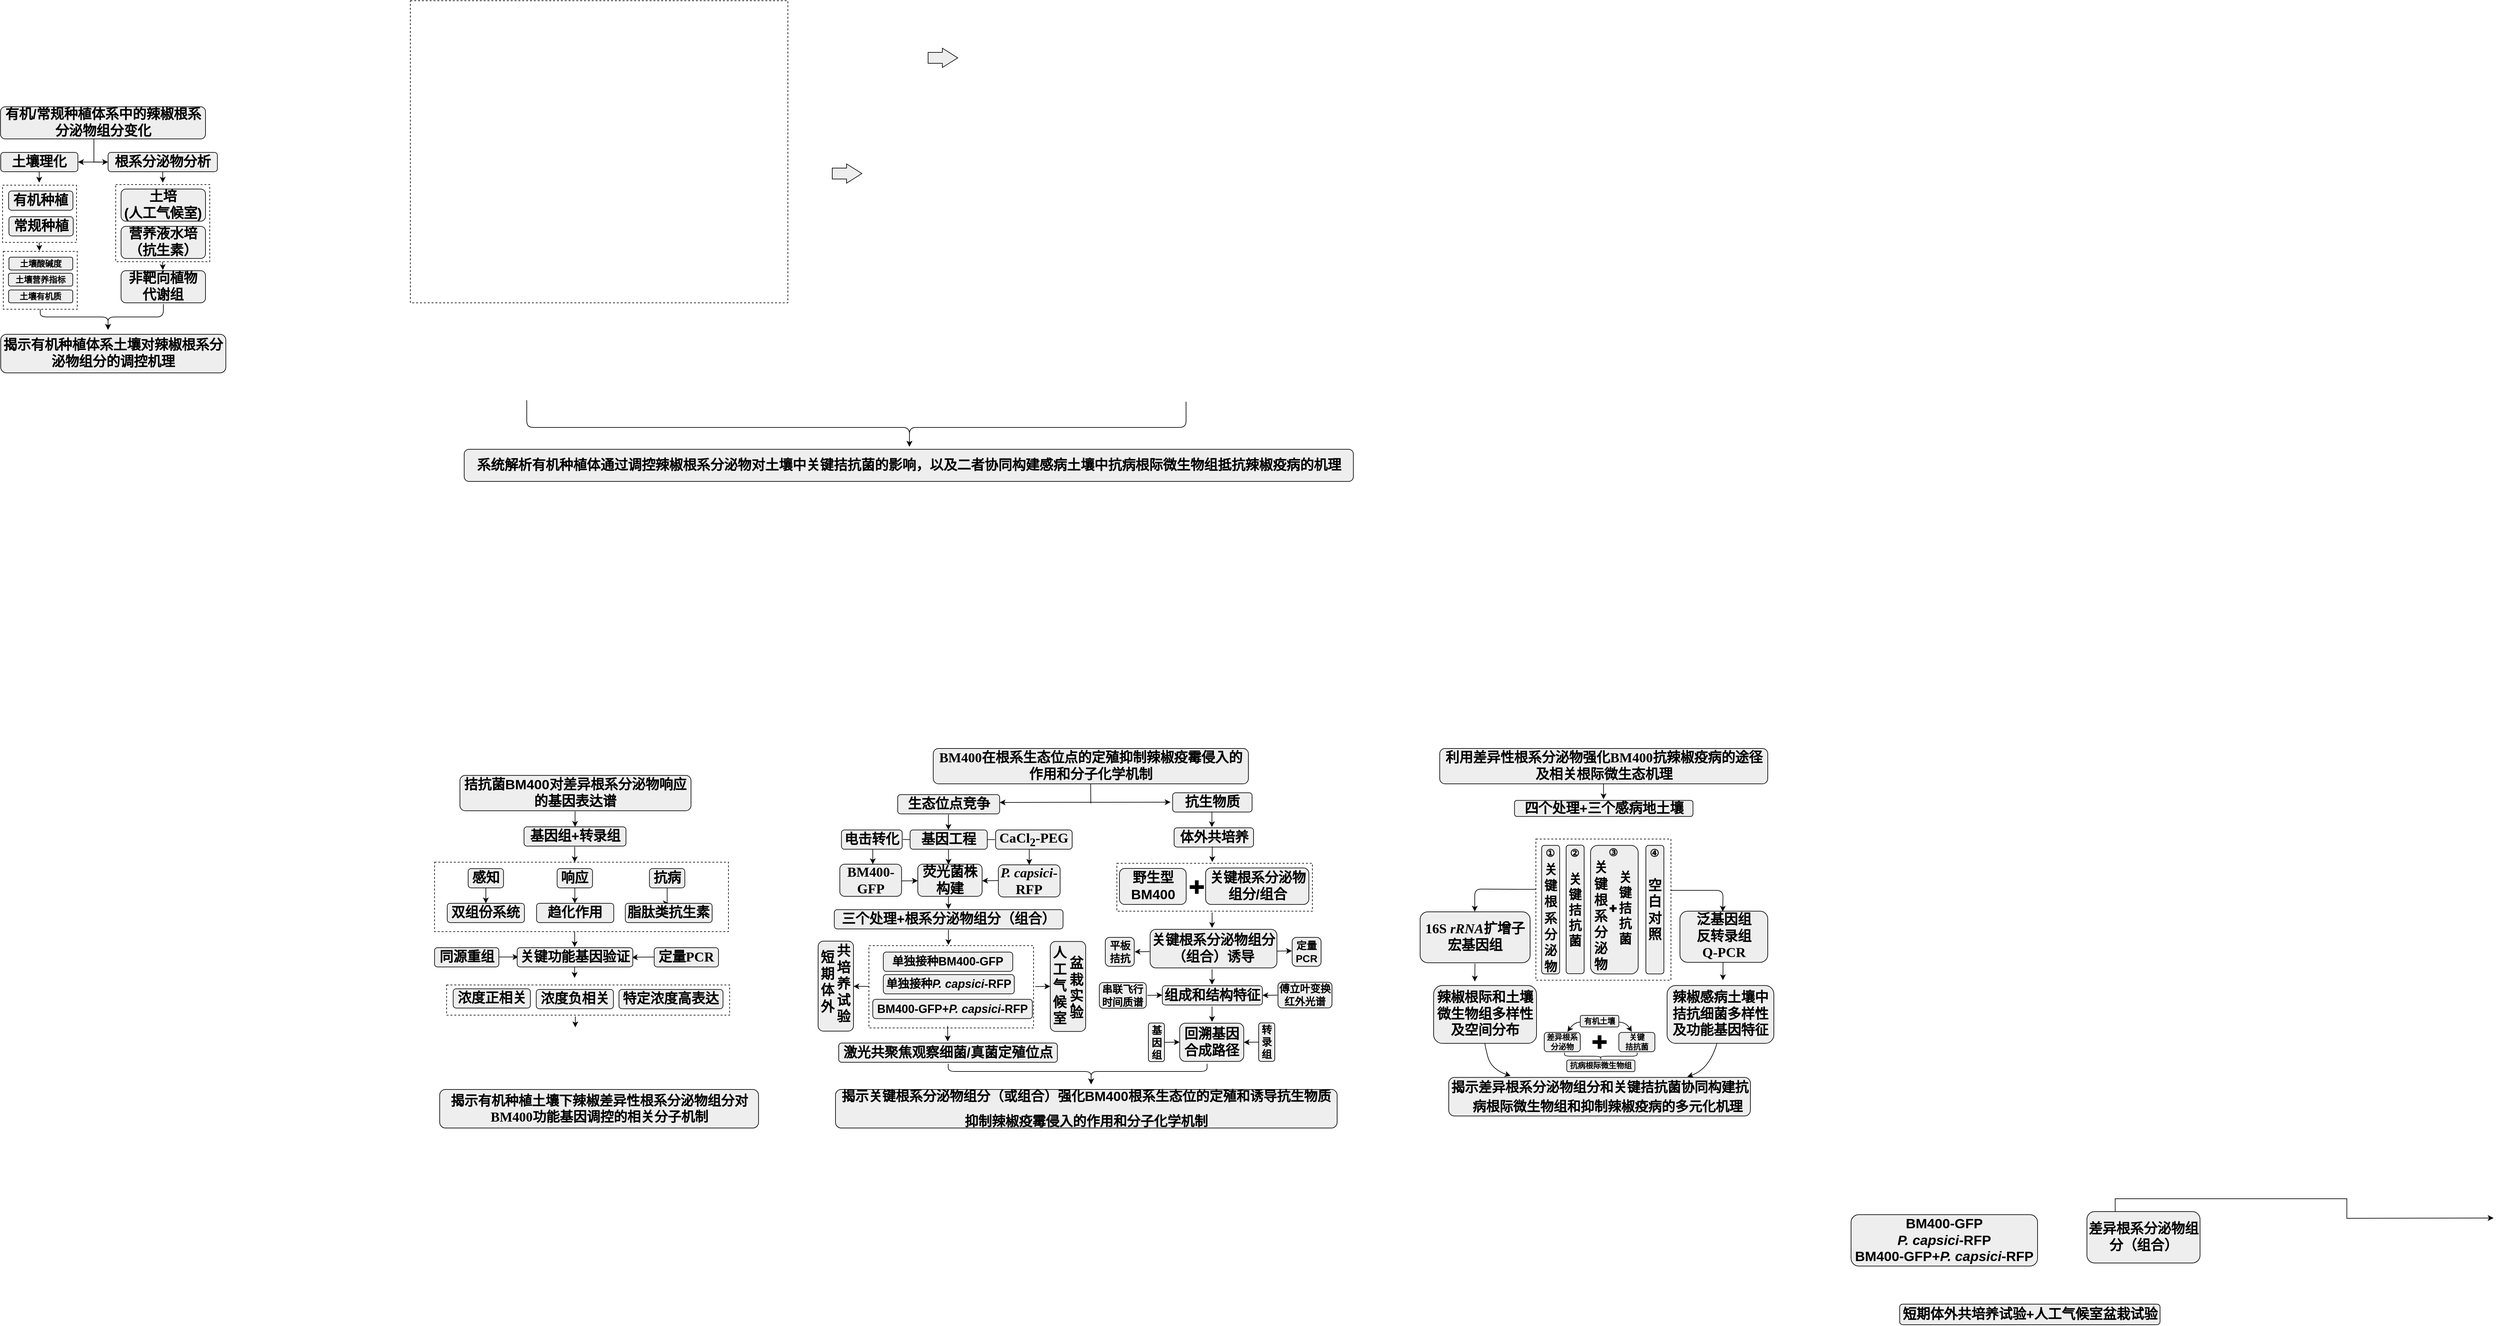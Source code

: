 <mxfile version="14.4.4" type="github">
  <diagram id="QDtG73jCpwaWWLSm4ETX" name="第 1 页">
    <mxGraphModel dx="2542" dy="666" grid="1" gridSize="10" guides="1" tooltips="1" connect="1" arrows="1" fold="1" page="1" pageScale="1" pageWidth="827" pageHeight="1169" math="0" shadow="0">
      <root>
        <mxCell id="0" />
        <mxCell id="1" parent="0" />
        <mxCell id="WCuqPz3NQp58f8Igei0k-137" value="" style="rounded=0;whiteSpace=wrap;html=1;fontFamily=Helvetica;fontSize=21;fontColor=#000000;dashed=1;" parent="1" vertex="1">
          <mxGeometry x="1010" y="1440.38" width="210" height="219.62" as="geometry" />
        </mxCell>
        <mxCell id="WCuqPz3NQp58f8Igei0k-109" value="关键拮抗菌" style="rounded=1;whiteSpace=wrap;fillColor=#eeeeee;spacing=2;fontFamily=Helvetica;fontStyle=1;horizontal=1;html=1;fontSize=20;align=center;shadow=0;verticalAlign=middle;" parent="1" vertex="1">
          <mxGeometry x="1057" y="1449.88" width="28" height="200" as="geometry" />
        </mxCell>
        <mxCell id="o6z0fi3anvcR_nz3UvYC-93" value="" style="edgeStyle=orthogonalEdgeStyle;rounded=0;orthogonalLoop=1;jettySize=auto;html=1;entryX=0.5;entryY=0;entryDx=0;entryDy=0;" edge="1" parent="1" target="o6z0fi3anvcR_nz3UvYC-42">
          <mxGeometry relative="1" as="geometry">
            <mxPoint x="229.213" y="1455.75" as="sourcePoint" />
            <mxPoint x="229.21" y="1474.75" as="targetPoint" />
            <Array as="points">
              <mxPoint x="230" y="1456.25" />
            </Array>
          </mxGeometry>
        </mxCell>
        <mxCell id="o6z0fi3anvcR_nz3UvYC-96" value="" style="edgeStyle=orthogonalEdgeStyle;rounded=0;orthogonalLoop=1;jettySize=auto;html=1;exitX=0.476;exitY=1.018;exitDx=0;exitDy=0;exitPerimeter=0;" edge="1" parent="1" source="o6z0fi3anvcR_nz3UvYC-44">
          <mxGeometry relative="1" as="geometry">
            <mxPoint x="96.653" y="1525.5" as="sourcePoint" />
            <mxPoint x="96.653" y="1549.5" as="targetPoint" />
            <Array as="points">
              <mxPoint x="97" y="1526" />
              <mxPoint x="97" y="1526" />
            </Array>
          </mxGeometry>
        </mxCell>
        <mxCell id="o6z0fi3anvcR_nz3UvYC-143" value="" style="rounded=0;whiteSpace=wrap;html=1;fontFamily=Helvetica;fontSize=21;fontColor=#000000;dashed=1;" vertex="1" parent="1">
          <mxGeometry x="-683.62" y="1667.37" width="440" height="47" as="geometry" />
        </mxCell>
        <mxCell id="o6z0fi3anvcR_nz3UvYC-121" value="" style="rounded=0;whiteSpace=wrap;html=1;fontFamily=Helvetica;fontSize=21;fontColor=#000000;dashed=1;" vertex="1" parent="1">
          <mxGeometry x="358.5" y="1478.13" width="304" height="74.5" as="geometry" />
        </mxCell>
        <mxCell id="o6z0fi3anvcR_nz3UvYC-103" value="" style="rounded=1;whiteSpace=wrap;html=1;fillColor=#eeeeee;spacing=2;fontFamily=Helvetica;fontStyle=1;" vertex="1" parent="1">
          <mxGeometry x="255" y="1599.75" width="55" height="140" as="geometry" />
        </mxCell>
        <mxCell id="o6z0fi3anvcR_nz3UvYC-98" value="" style="rounded=0;whiteSpace=wrap;html=1;fontFamily=Helvetica;fontSize=21;fontColor=#000000;dashed=1;" vertex="1" parent="1">
          <mxGeometry x="-27" y="1606.25" width="256" height="128" as="geometry" />
        </mxCell>
        <mxCell id="WCuqPz3NQp58f8Igei0k-176" value="" style="rounded=0;whiteSpace=wrap;html=1;fontFamily=Helvetica;fontSize=16;fontColor=#000000;dashed=1;" parent="1" vertex="1">
          <mxGeometry x="-740" y="136.12" width="587" height="470" as="geometry" />
        </mxCell>
        <mxCell id="WCuqPz3NQp58f8Igei0k-73" value="" style="rounded=0;whiteSpace=wrap;html=1;fontFamily=Helvetica;fontSize=21;fontColor=#000000;dashed=1;" parent="1" vertex="1">
          <mxGeometry x="-702.37" y="1476.37" width="457" height="108" as="geometry" />
        </mxCell>
        <mxCell id="WCuqPz3NQp58f8Igei0k-45" value="" style="rounded=0;whiteSpace=wrap;html=1;fontFamily=Helvetica;fontSize=16;fontColor=#000000;dashed=1;" parent="1" vertex="1">
          <mxGeometry x="-1198.12" y="422.12" width="146.24" height="120" as="geometry" />
        </mxCell>
        <mxCell id="WCuqPz3NQp58f8Igei0k-11" value="&lt;p style=&quot;margin-top: 0pt ; margin-bottom: 0pt ; margin-left: 0in ; direction: ltr ; unicode-bidi: embed ; word-break: normal&quot;&gt;&lt;span style=&quot;font-size: 16pt;&quot;&gt;土培&lt;/span&gt;&lt;/p&gt;&lt;span style=&quot;font-size: 21.333px;&quot;&gt;(人工气候室&lt;/span&gt;&lt;span style=&quot;font-size: 21.333px;&quot;&gt;)&lt;/span&gt;&lt;span style=&quot;font-size: 21.333px;&quot;&gt;&lt;br&gt;&lt;/span&gt;" style="whiteSpace=wrap;html=1;rounded=1;fillColor=#eeeeee;fontFamily=Helvetica;fontStyle=1;" parent="1" vertex="1">
          <mxGeometry x="-1189.75" y="429.12" width="131.25" height="50" as="geometry" />
        </mxCell>
        <mxCell id="WCuqPz3NQp58f8Igei0k-33" value="" style="rounded=0;whiteSpace=wrap;html=1;fontFamily=Helvetica;fontSize=16;fontColor=#000000;dashed=1;" parent="1" vertex="1">
          <mxGeometry x="-1372.87" y="526.12" width="115" height="90" as="geometry" />
        </mxCell>
        <mxCell id="WCuqPz3NQp58f8Igei0k-28" value="" style="rounded=0;whiteSpace=wrap;html=1;fontFamily=Helvetica;fontSize=16;fontColor=#000000;dashed=1;" parent="1" vertex="1">
          <mxGeometry x="-1374" y="423.12" width="115" height="89" as="geometry" />
        </mxCell>
        <mxCell id="WCuqPz3NQp58f8Igei0k-4" value="" style="curved=1;endArrow=classic;html=1;fillColor=#eeeeee;fontFamily=Helvetica;fontStyle=1;exitX=1.013;exitY=0.449;exitDx=0;exitDy=0;exitPerimeter=0;" parent="1" edge="1">
          <mxGeometry width="50" height="50" relative="1" as="geometry">
            <mxPoint x="1139" y="1725.252" as="sourcePoint" />
            <mxPoint x="1159" y="1740.25" as="targetPoint" />
            <Array as="points">
              <mxPoint x="1150" y="1725.25" />
            </Array>
          </mxGeometry>
        </mxCell>
        <mxCell id="WCuqPz3NQp58f8Igei0k-26" value="" style="edgeStyle=orthogonalEdgeStyle;rounded=0;orthogonalLoop=1;jettySize=auto;html=1;fontFamily=Helvetica;fontSize=16;fontColor=#000000;exitX=0.506;exitY=1.003;exitDx=0;exitDy=0;exitPerimeter=0;entryX=0;entryY=0.5;entryDx=0;entryDy=0;" parent="1" target="WCuqPz3NQp58f8Igei0k-10" edge="1">
          <mxGeometry relative="1" as="geometry">
            <mxPoint x="-1232.19" y="342.21" as="sourcePoint" />
            <mxPoint x="-1208" y="387.12" as="targetPoint" />
            <Array as="points">
              <mxPoint x="-1225" y="342.12" />
              <mxPoint x="-1225" y="332.12" />
              <mxPoint x="-1232" y="332.12" />
              <mxPoint x="-1232" y="387.12" />
            </Array>
          </mxGeometry>
        </mxCell>
        <mxCell id="WCuqPz3NQp58f8Igei0k-5" value="&lt;p style=&quot;margin-top: 0pt ; margin-bottom: 0pt ; margin-left: 0in ; direction: ltr ; unicode-bidi: embed ; word-break: normal&quot;&gt;&lt;span style=&quot;font-size: 16pt&quot;&gt;有机/常规种植&lt;/span&gt;&lt;span style=&quot;font-size: 16pt&quot;&gt;体系中&lt;/span&gt;&lt;span style=&quot;font-size: 16pt&quot;&gt;的&lt;/span&gt;&lt;span style=&quot;font-size: 16pt&quot;&gt;辣椒&lt;/span&gt;&lt;span style=&quot;font-size: 16pt&quot;&gt;根系分泌物组分&lt;/span&gt;&lt;span style=&quot;font-size: 16pt&quot;&gt;变化&lt;/span&gt;&lt;/p&gt;" style="rounded=1;whiteSpace=wrap;html=1;fillColor=#eeeeee;spacing=2;fontFamily=Helvetica;fontStyle=1;" parent="1" vertex="1">
          <mxGeometry x="-1377.24" y="301.12" width="318.74" height="50" as="geometry" />
        </mxCell>
        <mxCell id="WCuqPz3NQp58f8Igei0k-6" value="&lt;p style=&quot;margin-top: 0pt ; margin-bottom: 0pt ; margin-left: 0in ; direction: ltr ; unicode-bidi: embed ; word-break: normal&quot;&gt;&lt;span style=&quot;font-size: 16pt;&quot;&gt;土壤理化&lt;/span&gt;&lt;/p&gt;" style="whiteSpace=wrap;html=1;rounded=1;fillColor=#eeeeee;fontFamily=Helvetica;fontStyle=1;" parent="1" vertex="1">
          <mxGeometry x="-1376.87" y="372.12" width="120" height="30" as="geometry" />
        </mxCell>
        <mxCell id="WCuqPz3NQp58f8Igei0k-8" value="&lt;p style=&quot;margin-top: 0pt ; margin-bottom: 0pt ; margin-left: 0in ; direction: ltr ; unicode-bidi: embed ; word-break: normal&quot;&gt;&lt;font style=&quot;font-size: 21.333px&quot;&gt;有机种植&lt;/font&gt;&lt;/p&gt;" style="whiteSpace=wrap;html=1;rounded=1;fillColor=#eeeeee;fontFamily=Helvetica;fontStyle=1;fontSize=11;" parent="1" vertex="1">
          <mxGeometry x="-1364.62" y="432.12" width="100" height="30" as="geometry" />
        </mxCell>
        <mxCell id="WCuqPz3NQp58f8Igei0k-9" value="&lt;p style=&quot;margin-top: 0pt ; margin-bottom: 0pt ; margin-left: 0in ; direction: ltr ; unicode-bidi: embed ; word-break: normal&quot;&gt;&lt;font style=&quot;font-size: 21.333px&quot;&gt;常规种植&lt;/font&gt;&lt;/p&gt;" style="whiteSpace=wrap;html=1;rounded=1;fillColor=#eeeeee;fontFamily=Helvetica;fontStyle=1;fontSize=11;" parent="1" vertex="1">
          <mxGeometry x="-1364.12" y="472.12" width="100" height="30" as="geometry" />
        </mxCell>
        <mxCell id="WCuqPz3NQp58f8Igei0k-10" value="&lt;p style=&quot;margin-top: 0pt ; margin-bottom: 0pt ; margin-left: 0in ; direction: ltr ; unicode-bidi: embed ; word-break: normal&quot;&gt;&lt;span style=&quot;font-size: 16pt&quot;&gt;根系分泌物分析&lt;/span&gt;&lt;/p&gt;" style="whiteSpace=wrap;html=1;rounded=1;fillColor=#eeeeee;fontFamily=Helvetica;fontStyle=1;" parent="1" vertex="1">
          <mxGeometry x="-1210" y="372.12" width="170" height="30" as="geometry" />
        </mxCell>
        <mxCell id="WCuqPz3NQp58f8Igei0k-12" value="&lt;p style=&quot;margin-top: 0pt ; margin-bottom: 0pt ; margin-left: 0in ; direction: ltr ; unicode-bidi: embed ; word-break: normal&quot;&gt;&lt;span style=&quot;font-size: 16pt&quot;&gt;营养液水培&lt;/span&gt;&lt;/p&gt;&lt;p style=&quot;margin-top: 0pt ; margin-bottom: 0pt ; margin-left: 0in ; direction: ltr ; unicode-bidi: embed ; word-break: normal&quot;&gt;&lt;span style=&quot;font-size: 16pt&quot;&gt;（抗生素）&lt;/span&gt;&lt;/p&gt;" style="whiteSpace=wrap;html=1;rounded=1;fillColor=#eeeeee;fontFamily=Helvetica;fontStyle=1;" parent="1" vertex="1">
          <mxGeometry x="-1189.75" y="487.12" width="131.25" height="50" as="geometry" />
        </mxCell>
        <mxCell id="WCuqPz3NQp58f8Igei0k-13" value="&lt;p style=&quot;margin-top: 0pt ; margin-bottom: 0pt ; margin-left: 0in ; direction: ltr ; unicode-bidi: embed ; word-break: normal&quot;&gt;&lt;span style=&quot;font-size: 16pt&quot;&gt;非靶向&lt;/span&gt;&lt;span style=&quot;font-size: 16pt&quot;&gt;植物&lt;/span&gt;&lt;/p&gt;&lt;p style=&quot;margin-top: 0pt ; margin-bottom: 0pt ; margin-left: 0in ; direction: ltr ; unicode-bidi: embed ; word-break: normal&quot;&gt;&lt;span style=&quot;font-size: 16pt&quot;&gt;代谢组&lt;/span&gt;&lt;/p&gt;" style="whiteSpace=wrap;html=1;rounded=1;fillColor=#eeeeee;fontFamily=Helvetica;fontStyle=1;" parent="1" vertex="1">
          <mxGeometry x="-1189.75" y="556.12" width="131.25" height="50" as="geometry" />
        </mxCell>
        <mxCell id="WCuqPz3NQp58f8Igei0k-14" value="&lt;p style=&quot;margin-top: 0pt ; margin-bottom: 0pt ; margin-left: 0in ; direction: ltr ; unicode-bidi: embed ; word-break: normal&quot;&gt;&lt;span style=&quot;font-size: 16pt&quot;&gt;揭示有机种植体系土壤对辣椒根系分泌物组分的调控机理&lt;/span&gt;&lt;/p&gt;" style="whiteSpace=wrap;html=1;rounded=1;fillColor=#eeeeee;fontFamily=Helvetica;fontStyle=1;" parent="1" vertex="1">
          <mxGeometry x="-1376.87" y="655.12" width="350" height="60" as="geometry" />
        </mxCell>
        <mxCell id="WCuqPz3NQp58f8Igei0k-15" value="&lt;p style=&quot;margin-top: 0pt ; margin-bottom: 0pt ; margin-left: 0in ; direction: ltr ; unicode-bidi: embed ; word-break: normal&quot;&gt;&lt;span style=&quot;font-size: 13px; text-align: left;&quot;&gt;土壤酸碱度&lt;/span&gt;&lt;br&gt;&lt;/p&gt;" style="whiteSpace=wrap;html=1;rounded=1;fillColor=#eeeeee;fontFamily=Helvetica;fontStyle=1;" parent="1" vertex="1">
          <mxGeometry x="-1364.12" y="535.12" width="99.25" height="20" as="geometry" />
        </mxCell>
        <mxCell id="WCuqPz3NQp58f8Igei0k-16" value="&lt;span style=&quot;font-size: 13px; text-align: left;&quot;&gt;土壤营养指标&lt;/span&gt;" style="whiteSpace=wrap;html=1;rounded=1;fillColor=#eeeeee;fontFamily=Helvetica;fontStyle=1;" parent="1" vertex="1">
          <mxGeometry x="-1364.87" y="560.12" width="100" height="20" as="geometry" />
        </mxCell>
        <mxCell id="WCuqPz3NQp58f8Igei0k-17" value="&lt;span style=&quot;font-size: 13px; text-align: left;&quot;&gt;土壤有机质&lt;/span&gt;" style="whiteSpace=wrap;html=1;rounded=1;fillColor=#eeeeee;fontFamily=Helvetica;fontStyle=1;" parent="1" vertex="1">
          <mxGeometry x="-1364.62" y="586.12" width="99.75" height="20" as="geometry" />
        </mxCell>
        <mxCell id="WCuqPz3NQp58f8Igei0k-27" value="" style="endArrow=classic;html=1;fontFamily=Helvetica;fontSize=16;fontColor=#000000;entryX=1.018;entryY=0.566;entryDx=0;entryDy=0;entryPerimeter=0;" parent="1" edge="1">
          <mxGeometry width="50" height="50" relative="1" as="geometry">
            <mxPoint x="-1222" y="387.12" as="sourcePoint" />
            <mxPoint x="-1256.71" y="387.1" as="targetPoint" />
            <Array as="points">
              <mxPoint x="-1242" y="387.12" />
            </Array>
          </mxGeometry>
        </mxCell>
        <mxCell id="WCuqPz3NQp58f8Igei0k-51" value="" style="endArrow=classic;html=1;fontFamily=Helvetica;fontSize=16;fontColor=#000000;exitX=0.5;exitY=1;exitDx=0;exitDy=0;" parent="1" edge="1">
          <mxGeometry width="50" height="50" relative="1" as="geometry">
            <mxPoint x="-1317.06" y="402.12" as="sourcePoint" />
            <mxPoint x="-1317" y="419.12" as="targetPoint" />
          </mxGeometry>
        </mxCell>
        <mxCell id="WCuqPz3NQp58f8Igei0k-52" value="" style="endArrow=classic;html=1;fontFamily=Helvetica;fontSize=16;fontColor=#000000;exitX=0.5;exitY=1;exitDx=0;exitDy=0;entryX=0.5;entryY=0;entryDx=0;entryDy=0;" parent="1" edge="1">
          <mxGeometry width="50" height="50" relative="1" as="geometry">
            <mxPoint x="-1317.06" y="512.12" as="sourcePoint" />
            <mxPoint x="-1316.69" y="525.12" as="targetPoint" />
          </mxGeometry>
        </mxCell>
        <mxCell id="WCuqPz3NQp58f8Igei0k-53" value="" style="endArrow=classic;html=1;fontFamily=Helvetica;fontSize=16;fontColor=#000000;exitX=0.5;exitY=1;exitDx=0;exitDy=0;entryX=0.5;entryY=0;entryDx=0;entryDy=0;" parent="1" edge="1">
          <mxGeometry width="50" height="50" relative="1" as="geometry">
            <mxPoint x="-1125.18" y="542.12" as="sourcePoint" />
            <mxPoint x="-1124.81" y="555.12" as="targetPoint" />
          </mxGeometry>
        </mxCell>
        <mxCell id="WCuqPz3NQp58f8Igei0k-57" value="" style="edgeStyle=segmentEdgeStyle;endArrow=classic;html=1;fontFamily=Helvetica;fontSize=11;fontColor=#000000;" parent="1" edge="1">
          <mxGeometry width="50" height="50" relative="1" as="geometry">
            <mxPoint x="-1124" y="608.12" as="sourcePoint" />
            <mxPoint x="-1210" y="648.12" as="targetPoint" />
            <Array as="points">
              <mxPoint x="-1124" y="628.12" />
              <mxPoint x="-1210" y="628.12" />
            </Array>
          </mxGeometry>
        </mxCell>
        <mxCell id="WCuqPz3NQp58f8Igei0k-58" value="&lt;span style=&quot;font-size: 21.333px&quot;&gt;拮抗菌BM400对&lt;/span&gt;&lt;span style=&quot;font-size: 16pt&quot;&gt;差异根系分泌物响应的&lt;/span&gt;&lt;span style=&quot;font-size: 16pt&quot;&gt;基因表达谱&lt;/span&gt;&lt;span style=&quot;font-size: 21.333px&quot;&gt;&lt;br&gt;&lt;/span&gt;" style="rounded=1;whiteSpace=wrap;html=1;fillColor=#eeeeee;spacing=2;fontFamily=Helvetica;fontStyle=1;" parent="1" vertex="1">
          <mxGeometry x="-662.88" y="1341.37" width="359.25" height="55" as="geometry" />
        </mxCell>
        <mxCell id="WCuqPz3NQp58f8Igei0k-79" value="" style="endArrow=classic;html=1;fontFamily=Helvetica;fontSize=16;fontColor=#000000;entryX=1;entryY=0.5;entryDx=0;entryDy=0;" parent="1" edge="1">
          <mxGeometry width="50" height="50" relative="1" as="geometry">
            <mxPoint x="-360.87" y="1623.95" as="sourcePoint" />
            <mxPoint x="-395.58" y="1624.64" as="targetPoint" />
            <Array as="points">
              <mxPoint x="-380.87" y="1623.95" />
            </Array>
          </mxGeometry>
        </mxCell>
        <mxCell id="WCuqPz3NQp58f8Igei0k-89" value="&lt;p style=&quot;margin-top: 0pt; margin-bottom: 0pt; margin-left: 0in; direction: ltr; unicode-bidi: embed; word-break: normal; font-size: 21.33px;&quot;&gt;&lt;b style=&quot;font-size: 21.33px;&quot;&gt;&lt;span style=&quot;font-size: 21.33px;&quot;&gt;利用差异性根系分泌物强化&lt;/span&gt;&lt;span lang=&quot;EN-US&quot; style=&quot;font-size: 21.33px; font-family: &amp;quot;times new roman&amp;quot;, serif;&quot;&gt;BM400&lt;/span&gt;&lt;span style=&quot;font-size: 21.33px;&quot;&gt;抗辣椒疫病的途径及相关根际微生态机理&lt;/span&gt;&lt;/b&gt;&lt;br style=&quot;font-size: 21.33px;&quot;&gt;&lt;/p&gt;" style="rounded=1;whiteSpace=wrap;html=1;fillColor=#eeeeee;spacing=2;fontFamily=Helvetica;fontStyle=1;fontSize=21.33;" parent="1" vertex="1">
          <mxGeometry x="860.5" y="1299.5" width="510" height="55" as="geometry" />
        </mxCell>
        <mxCell id="WCuqPz3NQp58f8Igei0k-91" value="&lt;p style=&quot;margin-top: 0pt ; margin-bottom: 0pt ; margin-left: 0in ; direction: ltr ; unicode-bidi: embed ; word-break: normal&quot;&gt;&lt;span style=&quot;font-size: 16pt&quot;&gt;四个处理+三个感病地土壤&lt;/span&gt;&lt;/p&gt;" style="rounded=1;whiteSpace=wrap;html=1;fillColor=#eeeeee;spacing=2;fontFamily=Helvetica;fontStyle=1;" parent="1" vertex="1">
          <mxGeometry x="976.75" y="1380.25" width="277.5" height="25" as="geometry" />
        </mxCell>
        <mxCell id="WCuqPz3NQp58f8Igei0k-120" value="&lt;p style=&quot;margin-top: 0pt ; margin-bottom: 0pt ; margin-left: 0in ; direction: ltr ; unicode-bidi: embed ; word-break: normal&quot;&gt;&lt;span style=&quot;font-size: 16pt ; font-family: &amp;#34;等线 (正文)&amp;#34;&quot;&gt;16S&amp;nbsp;&lt;/span&gt;&lt;span style=&quot;font-size: 16pt ; font-family: &amp;#34;等线 (正文)&amp;#34;&quot;&gt;&lt;i&gt;rRNA&lt;/i&gt;&lt;/span&gt;&lt;span style=&quot;font-size: 16pt&quot;&gt;扩增子&lt;/span&gt;&lt;/p&gt;&lt;p style=&quot;margin-top: 0pt ; margin-bottom: 0pt ; margin-left: 0in ; direction: ltr ; unicode-bidi: embed ; word-break: normal&quot;&gt;&lt;span style=&quot;font-size: 16pt&quot;&gt;宏基因组&lt;/span&gt;&lt;/p&gt;" style="rounded=1;whiteSpace=wrap;html=1;fillColor=#eeeeee;spacing=2;fontFamily=Helvetica;fontStyle=1;" parent="1" vertex="1">
          <mxGeometry x="830" y="1553.63" width="171" height="79.25" as="geometry" />
        </mxCell>
        <mxCell id="WCuqPz3NQp58f8Igei0k-121" value="&lt;p style=&quot;margin-top: 0pt ; margin-bottom: 0pt ; margin-left: 0in ; direction: ltr ; unicode-bidi: embed ; word-break: normal&quot;&gt;&lt;span style=&quot;font-size: 16pt&quot;&gt;泛&lt;/span&gt;&lt;span style=&quot;font-size: 16pt&quot;&gt;基因组&lt;/span&gt;&lt;/p&gt;&lt;p style=&quot;margin-top: 0pt ; margin-bottom: 0pt ; margin-left: 0in ; direction: ltr ; unicode-bidi: embed ; word-break: normal&quot;&gt;&lt;span style=&quot;font-size: 16pt ; font-family: &amp;#34;等线 (正文)&amp;#34;&quot;&gt;反转录组&lt;/span&gt;&lt;/p&gt;&lt;p style=&quot;margin-top: 0pt ; margin-bottom: 0pt ; margin-left: 0in ; direction: ltr ; unicode-bidi: embed ; word-break: normal&quot;&gt;&lt;span style=&quot;font-size: 16pt ; font-family: &amp;#34;等线 (正文)&amp;#34;&quot;&gt;Q-PCR&lt;/span&gt;&lt;/p&gt;" style="rounded=1;whiteSpace=wrap;html=1;fillColor=#eeeeee;spacing=2;fontFamily=Helvetica;fontStyle=1;" parent="1" vertex="1">
          <mxGeometry x="1234" y="1552.63" width="136.5" height="79.63" as="geometry" />
        </mxCell>
        <mxCell id="WCuqPz3NQp58f8Igei0k-122" value="&lt;p style=&quot;margin-top: 0pt ; margin-bottom: 0pt ; margin-left: 0in ; direction: ltr ; unicode-bidi: embed ; word-break: normal&quot;&gt;&lt;span style=&quot;font-size: 16pt&quot;&gt;辣椒根际和土壤微生物组多样性及空间&lt;/span&gt;&lt;span style=&quot;font-size: 16pt&quot;&gt;分布&lt;/span&gt;&lt;/p&gt;" style="rounded=1;whiteSpace=wrap;html=1;fillColor=#eeeeee;spacing=2;fontFamily=Helvetica;fontStyle=1;" parent="1" vertex="1">
          <mxGeometry x="851" y="1668.25" width="160" height="90" as="geometry" />
        </mxCell>
        <mxCell id="WCuqPz3NQp58f8Igei0k-123" value="&lt;p style=&quot;margin-top: 0pt ; margin-bottom: 0pt ; margin-left: 0in ; direction: ltr ; unicode-bidi: embed ; word-break: normal&quot;&gt;&lt;span style=&quot;font-size: 16pt&quot;&gt;辣椒感病土壤中拮抗细菌多样性及功能基因特征&lt;/span&gt;&lt;/p&gt;" style="rounded=1;whiteSpace=wrap;html=1;fillColor=#eeeeee;spacing=2;fontFamily=Helvetica;fontStyle=1;" parent="1" vertex="1">
          <mxGeometry x="1214" y="1668.25" width="166" height="90" as="geometry" />
        </mxCell>
        <mxCell id="WCuqPz3NQp58f8Igei0k-125" value="&lt;p style=&quot;margin-top: 0pt ; margin-bottom: 0pt ; margin-left: 0in ; direction: ltr ; unicode-bidi: embed ; word-break: normal ; font-size: 12px&quot;&gt;&lt;span style=&quot;font-size: 12px&quot;&gt;有机土壤&lt;/span&gt;&lt;/p&gt;" style="rounded=1;whiteSpace=wrap;html=1;fillColor=#eeeeee;spacing=2;fontFamily=Helvetica;fontStyle=1;fontSize=12;" parent="1" vertex="1">
          <mxGeometry x="1079" y="1714.75" width="60" height="18" as="geometry" />
        </mxCell>
        <mxCell id="WCuqPz3NQp58f8Igei0k-126" value="&lt;p style=&quot;margin-top: 0pt; margin-bottom: 0pt; margin-left: 0in; direction: ltr; unicode-bidi: embed; word-break: normal; font-size: 12px;&quot;&gt;&lt;span style=&quot;font-size: 12px;&quot;&gt;差异根系分泌物&lt;/span&gt;&lt;/p&gt;" style="rounded=1;whiteSpace=wrap;html=1;fillColor=#eeeeee;spacing=2;fontFamily=Helvetica;fontStyle=1;fontSize=12;" parent="1" vertex="1">
          <mxGeometry x="1023" y="1741.25" width="56" height="30" as="geometry" />
        </mxCell>
        <mxCell id="WCuqPz3NQp58f8Igei0k-127" value="&lt;p style=&quot;margin-top: 0pt ; margin-bottom: 0pt ; margin-left: 0in ; direction: ltr ; unicode-bidi: embed ; word-break: normal ; font-size: 12px&quot;&gt;&lt;span style=&quot;font-size: 12px&quot;&gt;关键&lt;/span&gt;&lt;/p&gt;&lt;p style=&quot;margin-top: 0pt ; margin-bottom: 0pt ; margin-left: 0in ; direction: ltr ; unicode-bidi: embed ; word-break: normal ; font-size: 12px&quot;&gt;&lt;span style=&quot;font-size: 12px&quot;&gt;拮抗菌&lt;/span&gt;&lt;/p&gt;" style="rounded=1;whiteSpace=wrap;html=1;fillColor=#eeeeee;spacing=2;fontFamily=Helvetica;fontStyle=1;fontSize=12;" parent="1" vertex="1">
          <mxGeometry x="1139" y="1741.25" width="56" height="30" as="geometry" />
        </mxCell>
        <mxCell id="WCuqPz3NQp58f8Igei0k-132" value="" style="shape=cross;whiteSpace=wrap;html=1;fontFamily=Helvetica;fontSize=16;fontColor=#000000;align=center;fillColor=#000000;size=0.239;" parent="1" vertex="1">
          <mxGeometry x="1098.5" y="1746.25" width="21" height="20" as="geometry" />
        </mxCell>
        <mxCell id="WCuqPz3NQp58f8Igei0k-142" value="" style="endArrow=classic;html=1;fontFamily=Helvetica;fontSize=16;fontColor=#000000;exitX=0.003;exitY=0.417;exitDx=0;exitDy=0;exitPerimeter=0;" parent="1" edge="1">
          <mxGeometry width="50" height="50" relative="1" as="geometry">
            <mxPoint x="1009.999" y="1518.67" as="sourcePoint" />
            <mxPoint x="914.96" y="1553.25" as="targetPoint" />
            <Array as="points">
              <mxPoint x="995.96" y="1518.62" />
              <mxPoint x="914.96" y="1518.25" />
            </Array>
          </mxGeometry>
        </mxCell>
        <mxCell id="WCuqPz3NQp58f8Igei0k-148" value="" style="curved=1;endArrow=classic;html=1;fillColor=#eeeeee;fontFamily=Helvetica;fontStyle=1;" parent="1" edge="1">
          <mxGeometry width="50" height="50" relative="1" as="geometry">
            <mxPoint x="1079" y="1725.25" as="sourcePoint" />
            <mxPoint x="1059" y="1740.25" as="targetPoint" />
            <Array as="points">
              <mxPoint x="1079" y="1725.25" />
              <mxPoint x="1070" y="1725.25" />
            </Array>
          </mxGeometry>
        </mxCell>
        <mxCell id="WCuqPz3NQp58f8Igei0k-136" value="&lt;p style=&quot;margin-top: 0pt ; margin-bottom: 0pt ; margin-left: 0in ; direction: ltr ; unicode-bidi: embed ; word-break: normal ; font-size: 12px&quot;&gt;&lt;span style=&quot;font-size: 12px&quot;&gt;抗病根际微生物组&lt;/span&gt;&lt;/p&gt;" style="rounded=1;whiteSpace=wrap;html=1;fillColor=#eeeeee;spacing=2;fontFamily=Helvetica;fontStyle=1;fontSize=12;" parent="1" vertex="1">
          <mxGeometry x="1058" y="1784.25" width="106" height="18" as="geometry" />
        </mxCell>
        <mxCell id="WCuqPz3NQp58f8Igei0k-165" value="" style="shape=curlyBracket;whiteSpace=wrap;html=1;rounded=1;strokeColor=#000000;fillColor=#EEEEEE;fontFamily=Helvetica;fontSize=12;fontColor=#000000;align=center;rotation=-90;" parent="1" vertex="1">
          <mxGeometry x="1105.5" y="1721.75" width="11" height="113" as="geometry" />
        </mxCell>
        <mxCell id="WCuqPz3NQp58f8Igei0k-166" value="&lt;p class=&quot;MsoNormal&quot; style=&quot;margin-left: 18pt ; text-indent: -18pt ; line-height: 22pt ; font-size: 21px&quot;&gt;&lt;span&gt;揭示差异根系分泌物组分和关键拮抗菌协同构建&lt;/span&gt;&lt;span style=&quot;text-indent: -18pt&quot;&gt;抗病根际微生物组和抑制辣椒疫病的多元化机理&lt;/span&gt;&lt;/p&gt;&lt;p class=&quot;MsoNormal&quot; style=&quot;margin-left: 18pt ; text-indent: -18pt ; line-height: 22pt ; font-size: 21px&quot;&gt;&lt;span lang=&quot;EN-US&quot; style=&quot;font-size: 12.0pt&quot;&gt;&lt;/span&gt;&lt;/p&gt;" style="whiteSpace=wrap;html=1;rounded=1;fillColor=#eeeeee;fontFamily=Helvetica;fontStyle=1;" parent="1" vertex="1">
          <mxGeometry x="874.5" y="1811.25" width="469" height="60" as="geometry" />
        </mxCell>
        <mxCell id="WCuqPz3NQp58f8Igei0k-167" value="" style="curved=1;endArrow=classic;html=1;fillColor=#eeeeee;fontFamily=Helvetica;fontStyle=1;entryX=0.205;entryY=-0.04;entryDx=0;entryDy=0;entryPerimeter=0;exitX=0.5;exitY=1;exitDx=0;exitDy=0;" parent="1" source="WCuqPz3NQp58f8Igei0k-122" target="WCuqPz3NQp58f8Igei0k-166" edge="1">
          <mxGeometry width="50" height="50" relative="1" as="geometry">
            <mxPoint x="968.5" y="1784.25" as="sourcePoint" />
            <mxPoint x="948.5" y="1799.25" as="targetPoint" />
            <Array as="points">
              <mxPoint x="930" y="1758.25" />
              <mxPoint x="940" y="1798.25" />
            </Array>
          </mxGeometry>
        </mxCell>
        <mxCell id="WCuqPz3NQp58f8Igei0k-168" value="" style="curved=1;endArrow=classic;html=1;fillColor=#eeeeee;fontFamily=Helvetica;fontStyle=1;entryX=0.791;entryY=-0.017;entryDx=0;entryDy=0;entryPerimeter=0;exitX=0.467;exitY=1;exitDx=0;exitDy=0;exitPerimeter=0;" parent="1" source="WCuqPz3NQp58f8Igei0k-123" target="WCuqPz3NQp58f8Igei0k-166" edge="1">
          <mxGeometry width="50" height="50" relative="1" as="geometry">
            <mxPoint x="1292.5" y="1758.25" as="sourcePoint" />
            <mxPoint x="1332.145" y="1808.85" as="targetPoint" />
            <Array as="points">
              <mxPoint x="1280" y="1798.25" />
            </Array>
          </mxGeometry>
        </mxCell>
        <mxCell id="WCuqPz3NQp58f8Igei0k-169" value="&lt;p style=&quot;margin-top: 0pt ; margin-bottom: 0pt ; margin-left: 0in ; direction: ltr ; unicode-bidi: embed ; word-break: normal&quot;&gt;&lt;span style=&quot;font-size: 21.333px&quot;&gt;系统解析有机种植体通过调控辣椒根系分泌物对土壤中关键拮抗菌的影响，以及二者协同构建感病土壤中抗病根际微生物组抵抗辣椒疫病的机理&lt;/span&gt;&lt;/p&gt;" style="whiteSpace=wrap;html=1;rounded=1;fillColor=#eeeeee;fontFamily=Helvetica;fontStyle=1;" parent="1" vertex="1">
          <mxGeometry x="-656.25" y="834" width="1382.5" height="50" as="geometry" />
        </mxCell>
        <mxCell id="WCuqPz3NQp58f8Igei0k-170" value="" style="edgeStyle=segmentEdgeStyle;endArrow=classic;html=1;fontFamily=Helvetica;fontSize=11;fontColor=#000000;entryX=0.49;entryY=0;entryDx=0;entryDy=0;entryPerimeter=0;" parent="1" edge="1">
          <mxGeometry width="50" height="50" relative="1" as="geometry">
            <mxPoint x="-1315.417" y="616.12" as="sourcePoint" />
            <mxPoint x="-1210.0" y="648.12" as="targetPoint" />
            <Array as="points">
              <mxPoint x="-1315" y="628.12" />
              <mxPoint x="-1210" y="628.12" />
            </Array>
          </mxGeometry>
        </mxCell>
        <mxCell id="WCuqPz3NQp58f8Igei0k-171" value="" style="endArrow=classic;html=1;fontFamily=Helvetica;fontSize=16;fontColor=#000000;exitX=0.5;exitY=1;exitDx=0;exitDy=0;" parent="1" edge="1">
          <mxGeometry width="50" height="50" relative="1" as="geometry">
            <mxPoint x="-1125.0" y="402.12" as="sourcePoint" />
            <mxPoint x="-1124.94" y="419.12" as="targetPoint" />
          </mxGeometry>
        </mxCell>
        <mxCell id="WCuqPz3NQp58f8Igei0k-177" value="" style="html=1;shadow=0;dashed=0;align=center;verticalAlign=middle;shape=mxgraph.arrows2.arrow;dy=0.43;dx=23.81;notch=0;strokeColor=#000000;fillColor=#EEEEEE;fontFamily=Helvetica;fontSize=12;fontColor=#000000;" parent="1" vertex="1">
          <mxGeometry x="65" y="210" width="46" height="30" as="geometry" />
        </mxCell>
        <mxCell id="WCuqPz3NQp58f8Igei0k-179" value="" style="html=1;shadow=0;dashed=0;align=center;verticalAlign=middle;shape=mxgraph.arrows2.arrow;dy=0.43;dx=23.81;notch=0;strokeColor=#000000;fillColor=#EEEEEE;fontFamily=Helvetica;fontSize=12;fontColor=#000000;" parent="1" vertex="1">
          <mxGeometry x="-84" y="390" width="46" height="30" as="geometry" />
        </mxCell>
        <mxCell id="WCuqPz3NQp58f8Igei0k-180" value="" style="edgeStyle=segmentEdgeStyle;endArrow=classic;html=1;fontFamily=Helvetica;fontSize=11;fontColor=#000000;" parent="1" edge="1">
          <mxGeometry width="50" height="50" relative="1" as="geometry">
            <mxPoint x="466.07" y="760" as="sourcePoint" />
            <mxPoint x="36" y="830" as="targetPoint" />
            <Array as="points">
              <mxPoint x="466" y="800" />
              <mxPoint x="36" y="800" />
            </Array>
          </mxGeometry>
        </mxCell>
        <mxCell id="WCuqPz3NQp58f8Igei0k-181" value="" style="edgeStyle=segmentEdgeStyle;endArrow=classic;html=1;fontFamily=Helvetica;fontSize=11;fontColor=#000000;" parent="1" edge="1">
          <mxGeometry width="50" height="50" relative="1" as="geometry">
            <mxPoint x="-558.997" y="757.75" as="sourcePoint" />
            <mxPoint x="36" y="830" as="targetPoint" />
            <Array as="points">
              <mxPoint x="-559" y="800" />
              <mxPoint x="36" y="800" />
            </Array>
          </mxGeometry>
        </mxCell>
        <mxCell id="o6z0fi3anvcR_nz3UvYC-2" value="&lt;p style=&quot;margin-top: 0pt ; margin-bottom: 0pt ; margin-left: 0in ; direction: ltr ; unicode-bidi: embed ; word-break: normal&quot;&gt;&lt;span style=&quot;font-size: 21.333px&quot;&gt;基因组+转录组&lt;/span&gt;&lt;br&gt;&lt;/p&gt;" style="rounded=1;whiteSpace=wrap;html=1;fillColor=#eeeeee;spacing=2;fontFamily=Helvetica;fontStyle=1;" vertex="1" parent="1">
          <mxGeometry x="-563.25" y="1421.37" width="158.5" height="30" as="geometry" />
        </mxCell>
        <mxCell id="o6z0fi3anvcR_nz3UvYC-6" value="&lt;p style=&quot;margin-top: 0pt ; margin-bottom: 0pt ; margin-left: 0in ; direction: ltr ; unicode-bidi: embed ; word-break: normal&quot;&gt;&lt;span style=&quot;font-family: &amp;#34;等线 (正文)&amp;#34; ; font-size: 21.333px&quot;&gt;定量PCR&lt;/span&gt;&lt;br&gt;&lt;/p&gt;" style="rounded=1;whiteSpace=wrap;html=1;fillColor=#eeeeee;spacing=2;fontFamily=Helvetica;fontStyle=1;" vertex="1" parent="1">
          <mxGeometry x="-360.87" y="1609.37" width="100" height="30" as="geometry" />
        </mxCell>
        <mxCell id="o6z0fi3anvcR_nz3UvYC-18" value="" style="edgeStyle=orthogonalEdgeStyle;rounded=0;orthogonalLoop=1;jettySize=auto;html=1;entryX=0.5;entryY=0;entryDx=0;entryDy=0;" edge="1" parent="1" source="o6z0fi3anvcR_nz3UvYC-7" target="o6z0fi3anvcR_nz3UvYC-11">
          <mxGeometry relative="1" as="geometry">
            <mxPoint x="-622.62" y="1546.37" as="targetPoint" />
          </mxGeometry>
        </mxCell>
        <mxCell id="o6z0fi3anvcR_nz3UvYC-7" value="&lt;p style=&quot;margin-top: 0pt ; margin-bottom: 0pt ; margin-left: 0in ; direction: ltr ; unicode-bidi: embed ; word-break: normal&quot;&gt;&lt;span style=&quot;font-size: 21.333px&quot;&gt;感知&lt;/span&gt;&lt;br&gt;&lt;/p&gt;" style="rounded=1;whiteSpace=wrap;html=1;fillColor=#eeeeee;spacing=2;fontFamily=Helvetica;fontStyle=1;" vertex="1" parent="1">
          <mxGeometry x="-650.12" y="1486.37" width="55" height="30" as="geometry" />
        </mxCell>
        <mxCell id="o6z0fi3anvcR_nz3UvYC-17" value="" style="edgeStyle=orthogonalEdgeStyle;rounded=0;orthogonalLoop=1;jettySize=auto;html=1;" edge="1" parent="1" source="o6z0fi3anvcR_nz3UvYC-8" target="o6z0fi3anvcR_nz3UvYC-12">
          <mxGeometry relative="1" as="geometry">
            <Array as="points">
              <mxPoint x="-483.75" y="1516.37" />
            </Array>
          </mxGeometry>
        </mxCell>
        <mxCell id="o6z0fi3anvcR_nz3UvYC-8" value="&lt;p style=&quot;margin-top: 0pt ; margin-bottom: 0pt ; margin-left: 0in ; direction: ltr ; unicode-bidi: embed ; word-break: normal&quot;&gt;&lt;span style=&quot;font-size: 21.333px&quot;&gt;响应&lt;/span&gt;&lt;br&gt;&lt;/p&gt;" style="rounded=1;whiteSpace=wrap;html=1;fillColor=#eeeeee;spacing=2;fontFamily=Helvetica;fontStyle=1;" vertex="1" parent="1">
          <mxGeometry x="-511.75" y="1486.37" width="55" height="30" as="geometry" />
        </mxCell>
        <mxCell id="o6z0fi3anvcR_nz3UvYC-16" value="" style="edgeStyle=orthogonalEdgeStyle;rounded=0;orthogonalLoop=1;jettySize=auto;html=1;" edge="1" parent="1" source="o6z0fi3anvcR_nz3UvYC-9" target="o6z0fi3anvcR_nz3UvYC-13">
          <mxGeometry relative="1" as="geometry">
            <Array as="points">
              <mxPoint x="-340.62" y="1540.37" />
            </Array>
          </mxGeometry>
        </mxCell>
        <mxCell id="o6z0fi3anvcR_nz3UvYC-9" value="&lt;p style=&quot;margin-top: 0pt ; margin-bottom: 0pt ; margin-left: 0in ; direction: ltr ; unicode-bidi: embed ; word-break: normal&quot;&gt;&lt;span style=&quot;font-size: 21.333px&quot;&gt;抗病&lt;/span&gt;&lt;br&gt;&lt;/p&gt;" style="rounded=1;whiteSpace=wrap;html=1;fillColor=#eeeeee;spacing=2;fontFamily=Helvetica;fontStyle=1;" vertex="1" parent="1">
          <mxGeometry x="-368.25" y="1486.37" width="55" height="30" as="geometry" />
        </mxCell>
        <mxCell id="o6z0fi3anvcR_nz3UvYC-11" value="&lt;p style=&quot;margin-top: 0pt ; margin-bottom: 0pt ; margin-left: 0in ; direction: ltr ; unicode-bidi: embed ; word-break: normal&quot;&gt;&lt;span style=&quot;font-size: 21.333px&quot;&gt;双组份系统&lt;/span&gt;&lt;br&gt;&lt;/p&gt;" style="rounded=1;whiteSpace=wrap;html=1;fillColor=#eeeeee;spacing=2;fontFamily=Helvetica;fontStyle=1;" vertex="1" parent="1">
          <mxGeometry x="-682.62" y="1540.37" width="120" height="30" as="geometry" />
        </mxCell>
        <mxCell id="o6z0fi3anvcR_nz3UvYC-12" value="&lt;p style=&quot;margin-top: 0pt ; margin-bottom: 0pt ; margin-left: 0in ; direction: ltr ; unicode-bidi: embed ; word-break: normal&quot;&gt;&lt;span style=&quot;font-size: 21.333px&quot;&gt;趋化作用&lt;/span&gt;&lt;br&gt;&lt;/p&gt;" style="rounded=1;whiteSpace=wrap;html=1;fillColor=#eeeeee;spacing=2;fontFamily=Helvetica;fontStyle=1;" vertex="1" parent="1">
          <mxGeometry x="-543.75" y="1540.37" width="120" height="30" as="geometry" />
        </mxCell>
        <mxCell id="o6z0fi3anvcR_nz3UvYC-13" value="&lt;p style=&quot;margin-top: 0pt ; margin-bottom: 0pt ; margin-left: 0in ; direction: ltr ; unicode-bidi: embed ; word-break: normal&quot;&gt;&lt;span style=&quot;font-size: 21.333px&quot;&gt;脂肽类抗生素&lt;/span&gt;&lt;/p&gt;" style="rounded=1;whiteSpace=wrap;html=1;fillColor=#eeeeee;spacing=2;fontFamily=Helvetica;fontStyle=1;" vertex="1" parent="1">
          <mxGeometry x="-405.75" y="1540.37" width="135" height="30" as="geometry" />
        </mxCell>
        <mxCell id="o6z0fi3anvcR_nz3UvYC-14" value="&lt;p style=&quot;margin-top: 0pt ; margin-bottom: 0pt ; margin-left: 0in ; direction: ltr ; unicode-bidi: embed ; word-break: normal&quot;&gt;&lt;span style=&quot;font-family: &amp;#34;等线 (正文)&amp;#34; ; font-size: 21.333px&quot;&gt;同源重组&lt;/span&gt;&lt;br&gt;&lt;/p&gt;" style="rounded=1;whiteSpace=wrap;html=1;fillColor=#eeeeee;spacing=2;fontFamily=Helvetica;fontStyle=1;" vertex="1" parent="1">
          <mxGeometry x="-702.37" y="1609.37" width="100" height="30" as="geometry" />
        </mxCell>
        <mxCell id="o6z0fi3anvcR_nz3UvYC-20" value="" style="edgeStyle=orthogonalEdgeStyle;rounded=0;orthogonalLoop=1;jettySize=auto;html=1;" edge="1" parent="1">
          <mxGeometry relative="1" as="geometry">
            <mxPoint x="-484.417" y="1452.37" as="sourcePoint" />
            <mxPoint x="-484.417" y="1476.37" as="targetPoint" />
            <Array as="points">
              <mxPoint x="-483.88" y="1452.37" />
            </Array>
          </mxGeometry>
        </mxCell>
        <mxCell id="o6z0fi3anvcR_nz3UvYC-22" value="" style="edgeStyle=orthogonalEdgeStyle;rounded=0;orthogonalLoop=1;jettySize=auto;html=1;" edge="1" parent="1">
          <mxGeometry relative="1" as="geometry">
            <mxPoint x="-483.867" y="1397.37" as="sourcePoint" />
            <mxPoint x="-483.867" y="1421.37" as="targetPoint" />
            <Array as="points">
              <mxPoint x="-483.33" y="1397.37" />
            </Array>
          </mxGeometry>
        </mxCell>
        <mxCell id="o6z0fi3anvcR_nz3UvYC-26" value="" style="endArrow=classic;html=1;" edge="1" parent="1">
          <mxGeometry width="50" height="50" relative="1" as="geometry">
            <mxPoint x="-601.87" y="1623.87" as="sourcePoint" />
            <mxPoint x="-571.87" y="1623.87" as="targetPoint" />
          </mxGeometry>
        </mxCell>
        <mxCell id="o6z0fi3anvcR_nz3UvYC-27" value="&lt;p style=&quot;margin-top: 0pt ; margin-bottom: 0pt ; margin-left: 0in ; direction: ltr ; unicode-bidi: embed ; word-break: normal&quot;&gt;&lt;span style=&quot;font-size: 21.333px&quot;&gt;关键功能基因验证&lt;/span&gt;&lt;br&gt;&lt;/p&gt;" style="rounded=1;whiteSpace=wrap;html=1;fillColor=#eeeeee;spacing=2;fontFamily=Helvetica;fontStyle=1;" vertex="1" parent="1">
          <mxGeometry x="-573.87" y="1609.37" width="179.75" height="30" as="geometry" />
        </mxCell>
        <mxCell id="o6z0fi3anvcR_nz3UvYC-28" value="&lt;p style=&quot;margin-top: 0pt ; margin-bottom: 0pt ; margin-left: 0in ; direction: ltr ; unicode-bidi: embed ; word-break: normal&quot;&gt;&lt;font face=&quot;等线 (正文)&quot;&gt;&lt;span style=&quot;font-size: 21.333px&quot;&gt;浓度正相关&lt;/span&gt;&lt;/font&gt;&lt;/p&gt;" style="rounded=1;whiteSpace=wrap;html=1;fillColor=#eeeeee;spacing=2;fontFamily=Helvetica;fontStyle=1;" vertex="1" parent="1">
          <mxGeometry x="-673.37" y="1673.37" width="120" height="30" as="geometry" />
        </mxCell>
        <mxCell id="o6z0fi3anvcR_nz3UvYC-29" value="&lt;p style=&quot;margin-top: 0pt ; margin-bottom: 0pt ; margin-left: 0in ; direction: ltr ; unicode-bidi: embed ; word-break: normal&quot;&gt;&lt;font face=&quot;等线 (正文)&quot;&gt;&lt;span style=&quot;font-size: 21.333px&quot;&gt;浓度负相关&lt;/span&gt;&lt;/font&gt;&lt;/p&gt;" style="rounded=1;whiteSpace=wrap;html=1;fillColor=#eeeeee;spacing=2;fontFamily=Helvetica;fontStyle=1;" vertex="1" parent="1">
          <mxGeometry x="-544.25" y="1674.37" width="120" height="30" as="geometry" />
        </mxCell>
        <mxCell id="o6z0fi3anvcR_nz3UvYC-30" value="&lt;p style=&quot;margin-top: 0pt ; margin-bottom: 0pt ; margin-left: 0in ; direction: ltr ; unicode-bidi: embed ; word-break: normal&quot;&gt;&lt;font face=&quot;等线 (正文)&quot;&gt;&lt;span style=&quot;font-size: 21.333px&quot;&gt;特定浓度高表达&lt;/span&gt;&lt;/font&gt;&lt;/p&gt;" style="rounded=1;whiteSpace=wrap;html=1;fillColor=#eeeeee;spacing=2;fontFamily=Helvetica;fontStyle=1;" vertex="1" parent="1">
          <mxGeometry x="-415.62" y="1674.37" width="161.75" height="30" as="geometry" />
        </mxCell>
        <mxCell id="o6z0fi3anvcR_nz3UvYC-34" value="&lt;p style=&quot;margin-top: 0pt ; margin-bottom: 0pt ; margin-left: 0in ; direction: ltr ; unicode-bidi: embed ; word-break: normal&quot;&gt;&lt;span style=&quot;font-size: 21.333px&quot;&gt;生态位点竞争&lt;/span&gt;&lt;br&gt;&lt;/p&gt;" style="rounded=1;whiteSpace=wrap;html=1;fillColor=#eeeeee;spacing=2;fontFamily=Helvetica;fontStyle=1;" vertex="1" parent="1">
          <mxGeometry x="17.75" y="1371.25" width="158.5" height="30" as="geometry" />
        </mxCell>
        <mxCell id="o6z0fi3anvcR_nz3UvYC-36" value="&lt;p style=&quot;margin-top: 0pt ; margin-bottom: 0pt ; margin-left: 0in ; direction: ltr ; unicode-bidi: embed ; word-break: normal&quot;&gt;&lt;span style=&quot;font-size: 21.333px&quot;&gt;基因工程&lt;/span&gt;&lt;br&gt;&lt;/p&gt;" style="rounded=1;whiteSpace=wrap;html=1;fillColor=#eeeeee;spacing=2;fontFamily=Helvetica;fontStyle=1;" vertex="1" parent="1">
          <mxGeometry x="37" y="1426.25" width="120" height="30" as="geometry" />
        </mxCell>
        <mxCell id="o6z0fi3anvcR_nz3UvYC-40" value="&lt;font style=&quot;font-size: 21.333px&quot;&gt;&lt;span lang=&quot;EN-US&quot; style=&quot;font-family: &amp;#34;times new roman&amp;#34; , serif&quot;&gt;CaCl&lt;sub&gt;2&lt;/sub&gt;-PEG&lt;/span&gt;&lt;/font&gt;" style="rounded=1;whiteSpace=wrap;html=1;fillColor=#eeeeee;spacing=2;fontFamily=Helvetica;fontStyle=1;" vertex="1" parent="1">
          <mxGeometry x="170" y="1426.25" width="119" height="30" as="geometry" />
        </mxCell>
        <mxCell id="o6z0fi3anvcR_nz3UvYC-35" value="&lt;p style=&quot;margin-top: 0pt ; margin-bottom: 0pt ; margin-left: 0in ; direction: ltr ; unicode-bidi: embed ; word-break: normal&quot;&gt;&lt;span style=&quot;font-size: 21.333px&quot;&gt;抗生物质&lt;/span&gt;&lt;br&gt;&lt;/p&gt;" style="rounded=1;whiteSpace=wrap;html=1;fillColor=#eeeeee;spacing=2;fontFamily=Helvetica;fontStyle=1;" vertex="1" parent="1">
          <mxGeometry x="445.24" y="1368.38" width="123.5" height="30" as="geometry" />
        </mxCell>
        <mxCell id="o6z0fi3anvcR_nz3UvYC-41" value="&lt;span lang=&quot;EN-US&quot; style=&quot;font-family: &amp;#34;times new roman&amp;#34; , serif&quot;&gt;&lt;font style=&quot;font-size: 21.333px&quot;&gt;BM400-GFP&lt;/font&gt;&lt;/span&gt;" style="rounded=1;whiteSpace=wrap;html=1;fillColor=#eeeeee;spacing=2;fontFamily=Helvetica;fontStyle=1;" vertex="1" parent="1">
          <mxGeometry x="-72.25" y="1479.5" width="96" height="50" as="geometry" />
        </mxCell>
        <mxCell id="o6z0fi3anvcR_nz3UvYC-42" value="&lt;font style=&quot;font-size: 21.333px&quot;&gt;&lt;i&gt;&lt;span lang=&quot;EN-US&quot; style=&quot;font-family: &amp;#34;times new roman&amp;#34; , serif&quot;&gt;P. capsici&lt;/span&gt;&lt;/i&gt;&lt;span lang=&quot;EN-US&quot; style=&quot;font-family: &amp;#34;times new roman&amp;#34; , serif&quot;&gt;-RFP&lt;/span&gt;&lt;/font&gt;" style="rounded=1;whiteSpace=wrap;html=1;fillColor=#eeeeee;spacing=2;fontFamily=Helvetica;fontStyle=1;" vertex="1" parent="1">
          <mxGeometry x="174.25" y="1480.5" width="96" height="50" as="geometry" />
        </mxCell>
        <mxCell id="o6z0fi3anvcR_nz3UvYC-44" value="&lt;span lang=&quot;EN-US&quot;&gt;&lt;font style=&quot;font-size: 21.333px&quot;&gt;荧光菌株构建&lt;/font&gt;&lt;/span&gt;" style="rounded=1;whiteSpace=wrap;html=1;fillColor=#eeeeee;spacing=2;fontFamily=Helvetica;fontStyle=1;" vertex="1" parent="1">
          <mxGeometry x="49" y="1479.5" width="100" height="50" as="geometry" />
        </mxCell>
        <mxCell id="o6z0fi3anvcR_nz3UvYC-46" value="&lt;font style=&quot;font-size: 21.33px&quot;&gt;激光共聚焦观察细菌/真菌定殖位点&lt;/font&gt;" style="rounded=1;whiteSpace=wrap;html=1;fillColor=#eeeeee;spacing=2;fontFamily=Helvetica;fontStyle=1;" vertex="1" parent="1">
          <mxGeometry x="-73.99" y="1757.75" width="340" height="30" as="geometry" />
        </mxCell>
        <mxCell id="o6z0fi3anvcR_nz3UvYC-47" value="&lt;font style=&quot;font-size: 21.33px&quot;&gt;三个处理+根系分泌物组分（组合）&lt;/font&gt;" style="rounded=1;whiteSpace=wrap;html=1;fillColor=#eeeeee;spacing=2;fontFamily=Helvetica;fontStyle=1;" vertex="1" parent="1">
          <mxGeometry x="-80.81" y="1550.25" width="355.62" height="30" as="geometry" />
        </mxCell>
        <mxCell id="o6z0fi3anvcR_nz3UvYC-48" value="&lt;span lang=&quot;EN-US&quot;&gt;&lt;font style=&quot;font-size: 18px&quot;&gt;单独接种BM400-GFP&lt;/font&gt;&lt;/span&gt;" style="rounded=1;whiteSpace=wrap;html=1;fillColor=#eeeeee;spacing=2;fontFamily=Helvetica;fontStyle=1;" vertex="1" parent="1">
          <mxGeometry x="-4.62" y="1616.25" width="201.25" height="30" as="geometry" />
        </mxCell>
        <mxCell id="o6z0fi3anvcR_nz3UvYC-49" value="&lt;font style=&quot;font-size: 18px&quot;&gt;&lt;span lang=&quot;EN-US&quot;&gt;&lt;font style=&quot;font-size: 18px&quot;&gt;单独接种&lt;/font&gt;&lt;/span&gt;&lt;i&gt;&lt;span lang=&quot;EN-US&quot;&gt;P. capsici&lt;/span&gt;&lt;/i&gt;&lt;span lang=&quot;EN-US&quot;&gt;-RFP&lt;/span&gt;&lt;/font&gt;" style="rounded=1;whiteSpace=wrap;html=1;fillColor=#eeeeee;spacing=2;fontFamily=Helvetica;fontStyle=1;" vertex="1" parent="1">
          <mxGeometry x="-4.62" y="1651.25" width="203.62" height="30" as="geometry" />
        </mxCell>
        <mxCell id="o6z0fi3anvcR_nz3UvYC-50" value="&lt;font style=&quot;font-size: 18px&quot;&gt;BM400-GFP+&lt;i&gt;&lt;span lang=&quot;EN-US&quot;&gt;P. capsici&lt;/span&gt;&lt;/i&gt;&lt;span lang=&quot;EN-US&quot;&gt;-RFP&lt;/span&gt;&lt;/font&gt;" style="rounded=1;whiteSpace=wrap;html=1;fillColor=#eeeeee;spacing=2;fontFamily=Helvetica;fontStyle=1;" vertex="1" parent="1">
          <mxGeometry x="-21" y="1689.75" width="248.19" height="30" as="geometry" />
        </mxCell>
        <mxCell id="o6z0fi3anvcR_nz3UvYC-67" value="&lt;span style=&quot;font-size: 12.0pt&quot;&gt;串联飞行时间质谱&lt;/span&gt;" style="rounded=1;whiteSpace=wrap;html=1;fillColor=#eeeeee;spacing=2;fontFamily=Helvetica;fontStyle=1;" vertex="1" parent="1">
          <mxGeometry x="331.24" y="1663.63" width="73" height="40" as="geometry" />
        </mxCell>
        <mxCell id="o6z0fi3anvcR_nz3UvYC-68" value="&lt;span style=&quot;font-size: 12.0pt&quot;&gt;傅立叶变换红外光谱&lt;/span&gt;" style="rounded=1;whiteSpace=wrap;html=1;fillColor=#eeeeee;spacing=2;fontFamily=Helvetica;fontStyle=1;" vertex="1" parent="1">
          <mxGeometry x="609.0" y="1663.13" width="84" height="40" as="geometry" />
        </mxCell>
        <mxCell id="o6z0fi3anvcR_nz3UvYC-70" value="&lt;font style=&quot;font-size: 21.333px&quot;&gt;组成和结构特征&lt;/font&gt;" style="rounded=1;whiteSpace=wrap;html=1;fillColor=#eeeeee;spacing=2;fontFamily=Helvetica;fontStyle=1;" vertex="1" parent="1">
          <mxGeometry x="429.18" y="1668.63" width="155.62" height="30" as="geometry" />
        </mxCell>
        <mxCell id="o6z0fi3anvcR_nz3UvYC-71" value="&lt;span style=&quot;font-size: 21.333px&quot;&gt;回溯基因&lt;/span&gt;&lt;span style=&quot;font-size: 21.333px&quot;&gt;合成&lt;/span&gt;&lt;span style=&quot;font-size: 21.333px&quot;&gt;路径&lt;/span&gt;" style="rounded=1;whiteSpace=wrap;html=1;fillColor=#eeeeee;spacing=2;fontFamily=Helvetica;fontStyle=1;" vertex="1" parent="1">
          <mxGeometry x="456.21" y="1726.88" width="99.56" height="59.5" as="geometry" />
        </mxCell>
        <mxCell id="o6z0fi3anvcR_nz3UvYC-72" value="&lt;span style=&quot;font-size: 12.0pt&quot;&gt;基因组&lt;/span&gt;" style="rounded=1;whiteSpace=wrap;html=1;fillColor=#eeeeee;spacing=2;fontFamily=Helvetica;fontStyle=1;" vertex="1" parent="1">
          <mxGeometry x="407.5" y="1726.63" width="25" height="60" as="geometry" />
        </mxCell>
        <mxCell id="o6z0fi3anvcR_nz3UvYC-73" value="&lt;span style=&quot;font-size: 12.0pt&quot;&gt;转录组&lt;/span&gt;" style="rounded=1;whiteSpace=wrap;html=1;fillColor=#eeeeee;spacing=2;fontFamily=Helvetica;fontStyle=1;" vertex="1" parent="1">
          <mxGeometry x="579.0" y="1726.38" width="25" height="60" as="geometry" />
        </mxCell>
        <mxCell id="o6z0fi3anvcR_nz3UvYC-74" value="&lt;font style=&quot;font-size: 21.33px&quot;&gt;短期体外共培养试验+人工气候室盆栽试验&lt;br&gt;&lt;/font&gt;" style="rounded=1;whiteSpace=wrap;html=1;fillColor=#eeeeee;spacing=2;fontFamily=Helvetica;fontStyle=1;" vertex="1" parent="1">
          <mxGeometry x="1575.62" y="2164" width="404.81" height="32" as="geometry" />
        </mxCell>
        <mxCell id="o6z0fi3anvcR_nz3UvYC-76" value="&lt;font style=&quot;font-size: 21.33px&quot;&gt;关键根系分泌物组分（组合）诱导&lt;/font&gt;" style="rounded=1;whiteSpace=wrap;html=1;fillColor=#eeeeee;spacing=2;fontFamily=Helvetica;fontStyle=1;" vertex="1" parent="1">
          <mxGeometry x="410.24" y="1580.88" width="197.15" height="60" as="geometry" />
        </mxCell>
        <mxCell id="o6z0fi3anvcR_nz3UvYC-77" value="&lt;span style=&quot;font-size: 12.0pt&quot;&gt;平板拮抗&lt;/span&gt;" style="rounded=1;whiteSpace=wrap;html=1;fillColor=#eeeeee;spacing=2;fontFamily=Helvetica;fontStyle=1;" vertex="1" parent="1">
          <mxGeometry x="340.5" y="1593.38" width="45" height="45" as="geometry" />
        </mxCell>
        <mxCell id="o6z0fi3anvcR_nz3UvYC-78" value="&lt;span style=&quot;font-size: 12.0pt&quot;&gt;定量PCR&lt;/span&gt;" style="rounded=1;whiteSpace=wrap;html=1;fillColor=#eeeeee;spacing=2;fontFamily=Helvetica;fontStyle=1;" vertex="1" parent="1">
          <mxGeometry x="631.0" y="1593.38" width="45" height="45" as="geometry" />
        </mxCell>
        <mxCell id="o6z0fi3anvcR_nz3UvYC-80" value="" style="edgeStyle=orthogonalEdgeStyle;rounded=0;orthogonalLoop=1;jettySize=auto;html=1;" edge="1" parent="1">
          <mxGeometry relative="1" as="geometry">
            <mxPoint x="96.583" y="1402.25" as="sourcePoint" />
            <mxPoint x="96.583" y="1426.25" as="targetPoint" />
            <Array as="points">
              <mxPoint x="97.12" y="1402.25" />
            </Array>
          </mxGeometry>
        </mxCell>
        <mxCell id="o6z0fi3anvcR_nz3UvYC-81" value="" style="edgeStyle=orthogonalEdgeStyle;rounded=0;orthogonalLoop=1;jettySize=auto;html=1;" edge="1" parent="1">
          <mxGeometry relative="1" as="geometry">
            <mxPoint x="96.713" y="1456.25" as="sourcePoint" />
            <mxPoint x="96.713" y="1480.25" as="targetPoint" />
            <Array as="points">
              <mxPoint x="97.25" y="1456.25" />
            </Array>
          </mxGeometry>
        </mxCell>
        <mxCell id="o6z0fi3anvcR_nz3UvYC-83" value="&lt;span lang=&quot;EN-US&quot;&gt;&lt;font style=&quot;font-size: 21.333px&quot;&gt;BM400-GFP&lt;br&gt;&lt;i&gt;&lt;span lang=&quot;EN-US&quot;&gt;P. capsici&lt;/span&gt;&lt;/i&gt;&lt;span lang=&quot;EN-US&quot;&gt;-RFP&lt;br&gt;&lt;/span&gt;BM400-GFP+&lt;i&gt;&lt;span lang=&quot;EN-US&quot;&gt;P. capsici&lt;/span&gt;&lt;/i&gt;&lt;span lang=&quot;EN-US&quot;&gt;-RFP&lt;/span&gt;&lt;br&gt;&lt;/font&gt;&lt;/span&gt;" style="rounded=1;whiteSpace=wrap;html=1;fillColor=#eeeeee;spacing=2;fontFamily=Helvetica;fontStyle=1;align=center;" vertex="1" parent="1">
          <mxGeometry x="1500" y="2024.75" width="290" height="80" as="geometry" />
        </mxCell>
        <mxCell id="o6z0fi3anvcR_nz3UvYC-154" style="edgeStyle=orthogonalEdgeStyle;rounded=0;orthogonalLoop=1;jettySize=auto;html=1;exitX=0.25;exitY=0;exitDx=0;exitDy=0;fontFamily=Helvetica;fontSize=21.333;" edge="1" parent="1" source="o6z0fi3anvcR_nz3UvYC-84">
          <mxGeometry relative="1" as="geometry">
            <mxPoint x="2499.0" y="2030" as="targetPoint" />
          </mxGeometry>
        </mxCell>
        <mxCell id="o6z0fi3anvcR_nz3UvYC-84" value="差异根系分泌物组分（组合）" style="rounded=1;whiteSpace=wrap;html=1;fillColor=#eeeeee;spacing=2;fontFamily=Helvetica;fontStyle=1;align=center;fontSize=21.333;" vertex="1" parent="1">
          <mxGeometry x="1866.75" y="2020" width="175.88" height="80" as="geometry" />
        </mxCell>
        <mxCell id="o6z0fi3anvcR_nz3UvYC-85" value="" style="group;rotation=0;" vertex="1" connectable="0" parent="1">
          <mxGeometry x="97.21" y="1802" width="401.58" as="geometry" />
        </mxCell>
        <mxCell id="WCuqPz3NQp58f8Igei0k-86" value="" style="edgeStyle=segmentEdgeStyle;endArrow=classic;html=1;fontFamily=Helvetica;fontSize=11;fontColor=#000000;entryX=0.49;entryY=0;entryDx=0;entryDy=0;entryPerimeter=0;" parent="o6z0fi3anvcR_nz3UvYC-85" edge="1">
          <mxGeometry width="50" height="50" relative="1" as="geometry">
            <mxPoint x="-0.878" y="-12" as="sourcePoint" />
            <mxPoint x="221.25" y="20" as="targetPoint" />
            <Array as="points">
              <mxPoint />
              <mxPoint x="221.25" />
            </Array>
          </mxGeometry>
        </mxCell>
        <mxCell id="WCuqPz3NQp58f8Igei0k-87" value="" style="edgeStyle=segmentEdgeStyle;endArrow=classic;html=1;fontFamily=Helvetica;fontSize=11;fontColor=#000000;" parent="o6z0fi3anvcR_nz3UvYC-85" edge="1">
          <mxGeometry width="50" height="50" relative="1" as="geometry">
            <mxPoint x="401.58" y="-12" as="sourcePoint" />
            <mxPoint x="221.25" y="20" as="targetPoint" />
            <Array as="points">
              <mxPoint x="401.58" />
              <mxPoint x="220.365" />
            </Array>
          </mxGeometry>
        </mxCell>
        <mxCell id="o6z0fi3anvcR_nz3UvYC-90" value="" style="endArrow=none;html=1;fontFamily=Helvetica;fontSize=21.333;" edge="1" parent="1">
          <mxGeometry width="50" height="50" relative="1" as="geometry">
            <mxPoint x="157" y="1441.25" as="sourcePoint" />
            <mxPoint x="169" y="1441.25" as="targetPoint" />
          </mxGeometry>
        </mxCell>
        <mxCell id="o6z0fi3anvcR_nz3UvYC-91" value="" style="endArrow=none;html=1;fontFamily=Helvetica;fontSize=21.333;" edge="1" parent="1">
          <mxGeometry width="50" height="50" relative="1" as="geometry">
            <mxPoint x="25.75" y="1441.05" as="sourcePoint" />
            <mxPoint x="37" y="1441.25" as="targetPoint" />
            <Array as="points">
              <mxPoint x="37" y="1441.25" />
            </Array>
          </mxGeometry>
        </mxCell>
        <mxCell id="o6z0fi3anvcR_nz3UvYC-94" value="" style="endArrow=classic;html=1;" edge="1" parent="1">
          <mxGeometry width="50" height="50" relative="1" as="geometry">
            <mxPoint x="23.75" y="1505.5" as="sourcePoint" />
            <mxPoint x="49" y="1505.25" as="targetPoint" />
          </mxGeometry>
        </mxCell>
        <mxCell id="o6z0fi3anvcR_nz3UvYC-100" value="" style="edgeStyle=orthogonalEdgeStyle;rounded=0;orthogonalLoop=1;jettySize=auto;html=1;" edge="1" parent="1">
          <mxGeometry relative="1" as="geometry">
            <mxPoint x="96.583" y="1581.25" as="sourcePoint" />
            <mxPoint x="96.583" y="1605.25" as="targetPoint" />
            <Array as="points">
              <mxPoint x="97.12" y="1581.25" />
            </Array>
          </mxGeometry>
        </mxCell>
        <mxCell id="o6z0fi3anvcR_nz3UvYC-101" value="" style="endArrow=classic;html=1;fontFamily=Helvetica;fontSize=21.333;" edge="1" parent="1">
          <mxGeometry width="50" height="50" relative="1" as="geometry">
            <mxPoint x="-27" y="1669.58" as="sourcePoint" />
            <mxPoint x="-51" y="1669.58" as="targetPoint" />
          </mxGeometry>
        </mxCell>
        <mxCell id="o6z0fi3anvcR_nz3UvYC-57" value="&lt;span style=&quot;color: rgb(0 , 0 , 0) ; font-family: &amp;#34;helvetica&amp;#34; ; font-size: 21.33px ; font-style: normal ; font-weight: 700 ; letter-spacing: normal ; text-align: center ; text-indent: 0px ; text-transform: none ; word-spacing: 0px ; display: inline ; float: none&quot;&gt;盆栽实验&lt;/span&gt;" style="text;whiteSpace=wrap;html=1;" vertex="1" parent="1">
          <mxGeometry x="283" y="1614.75" width="30" height="110" as="geometry" />
        </mxCell>
        <mxCell id="o6z0fi3anvcR_nz3UvYC-59" value="&lt;span style=&quot;color: rgb(0 , 0 , 0) ; font-family: &amp;#34;helvetica&amp;#34; ; font-size: 21.33px ; font-style: normal ; font-weight: 700 ; letter-spacing: normal ; text-align: center ; text-indent: 0px ; text-transform: none ; word-spacing: 0px ; display: inline ; float: none&quot;&gt;人工气候室&lt;/span&gt;" style="text;whiteSpace=wrap;html=1;" vertex="1" parent="1">
          <mxGeometry x="257" y="1598.75" width="30" height="136" as="geometry" />
        </mxCell>
        <mxCell id="o6z0fi3anvcR_nz3UvYC-99" style="edgeStyle=orthogonalEdgeStyle;rounded=0;orthogonalLoop=1;jettySize=auto;html=1;exitX=1;exitY=0.75;exitDx=0;exitDy=0;entryX=1.118;entryY=0.704;entryDx=0;entryDy=0;entryPerimeter=0;fontFamily=Helvetica;fontSize=21.333;" edge="1" parent="1" source="o6z0fi3anvcR_nz3UvYC-59" target="o6z0fi3anvcR_nz3UvYC-59">
          <mxGeometry x="239" y="1598.75" as="geometry" />
        </mxCell>
        <mxCell id="o6z0fi3anvcR_nz3UvYC-102" value="" style="endArrow=classic;html=1;fontFamily=Helvetica;fontSize=21.333;exitX=1.011;exitY=0.6;exitDx=0;exitDy=0;exitPerimeter=0;" edge="1" parent="1">
          <mxGeometry x="239" y="1598.75" width="50" height="50" as="geometry">
            <mxPoint x="231.66" y="1669.82" as="sourcePoint" />
            <mxPoint x="255" y="1669.58" as="targetPoint" />
          </mxGeometry>
        </mxCell>
        <mxCell id="o6z0fi3anvcR_nz3UvYC-53" value="" style="rounded=1;whiteSpace=wrap;html=1;fillColor=#eeeeee;spacing=2;fontFamily=Helvetica;fontStyle=1;" vertex="1" parent="1">
          <mxGeometry x="-106" y="1599.25" width="55" height="140" as="geometry" />
        </mxCell>
        <mxCell id="o6z0fi3anvcR_nz3UvYC-54" value="&lt;span style=&quot;color: rgb(0 , 0 , 0) ; font-family: &amp;#34;helvetica&amp;#34; ; font-size: 21.33px ; font-style: normal ; font-weight: 700 ; letter-spacing: normal ; text-align: center ; text-indent: 0px ; text-transform: none ; word-spacing: 0px ; display: inline ; float: none&quot;&gt;共培养试验&lt;/span&gt;" style="text;whiteSpace=wrap;html=1;" vertex="1" parent="1">
          <mxGeometry x="-79" y="1596.25" width="20" height="140" as="geometry" />
        </mxCell>
        <mxCell id="o6z0fi3anvcR_nz3UvYC-55" value="&lt;span style=&quot;color: rgb(0 , 0 , 0) ; font-family: &amp;#34;helvetica&amp;#34; ; font-size: 21.33px ; font-style: normal ; font-weight: 700 ; letter-spacing: normal ; text-align: center ; text-indent: 0px ; text-transform: none ; word-spacing: 0px ; display: inline ; float: none&quot;&gt;短期体外&lt;/span&gt;" style="text;whiteSpace=wrap;html=1;" vertex="1" parent="1">
          <mxGeometry x="-104" y="1606.25" width="20" height="120" as="geometry" />
        </mxCell>
        <mxCell id="o6z0fi3anvcR_nz3UvYC-104" value="" style="edgeStyle=orthogonalEdgeStyle;rounded=0;orthogonalLoop=1;jettySize=auto;html=1;" edge="1" parent="1">
          <mxGeometry relative="1" as="geometry">
            <mxPoint x="95.413" y="1731.25" as="sourcePoint" />
            <mxPoint x="95.413" y="1755.25" as="targetPoint" />
            <Array as="points">
              <mxPoint x="95.95" y="1731.25" />
            </Array>
          </mxGeometry>
        </mxCell>
        <mxCell id="o6z0fi3anvcR_nz3UvYC-108" value="" style="endArrow=classic;html=1;" edge="1" parent="1">
          <mxGeometry width="50" height="50" relative="1" as="geometry">
            <mxPoint x="174.25" y="1505.05" as="sourcePoint" />
            <mxPoint x="149" y="1505.3" as="targetPoint" />
          </mxGeometry>
        </mxCell>
        <mxCell id="o6z0fi3anvcR_nz3UvYC-109" value="" style="edgeStyle=orthogonalEdgeStyle;rounded=0;orthogonalLoop=1;jettySize=auto;html=1;" edge="1" parent="1">
          <mxGeometry relative="1" as="geometry">
            <mxPoint x="506.493" y="1642.88" as="sourcePoint" />
            <mxPoint x="506.493" y="1666.88" as="targetPoint" />
            <Array as="points">
              <mxPoint x="507.03" y="1642.88" />
            </Array>
          </mxGeometry>
        </mxCell>
        <mxCell id="o6z0fi3anvcR_nz3UvYC-110" value="" style="edgeStyle=orthogonalEdgeStyle;rounded=0;orthogonalLoop=1;jettySize=auto;html=1;" edge="1" parent="1">
          <mxGeometry relative="1" as="geometry">
            <mxPoint x="506.493" y="1700.88" as="sourcePoint" />
            <mxPoint x="506.493" y="1724.88" as="targetPoint" />
            <Array as="points">
              <mxPoint x="507.03" y="1700.88" />
            </Array>
          </mxGeometry>
        </mxCell>
        <mxCell id="o6z0fi3anvcR_nz3UvYC-115" value="&lt;p style=&quot;margin-top: 0pt ; margin-bottom: 0pt ; margin-left: 0in ; direction: ltr ; unicode-bidi: embed ; word-break: normal&quot;&gt;&lt;span style=&quot;font-size: 21.333px&quot;&gt;体外共培养&lt;/span&gt;&lt;br&gt;&lt;/p&gt;" style="rounded=1;whiteSpace=wrap;html=1;fillColor=#eeeeee;spacing=2;fontFamily=Helvetica;fontStyle=1;" vertex="1" parent="1">
          <mxGeometry x="447.5" y="1422.88" width="123.5" height="30" as="geometry" />
        </mxCell>
        <mxCell id="o6z0fi3anvcR_nz3UvYC-116" value="&lt;p style=&quot;margin-top: 0pt ; margin-bottom: 0pt ; margin-left: 0in ; direction: ltr ; unicode-bidi: embed ; word-break: normal&quot;&gt;&lt;span style=&quot;font-size: 21.333px&quot;&gt;野生型BM400&lt;/span&gt;&lt;br&gt;&lt;/p&gt;" style="rounded=1;whiteSpace=wrap;html=1;fillColor=#eeeeee;spacing=2;fontFamily=Helvetica;fontStyle=1;" vertex="1" parent="1">
          <mxGeometry x="362.5" y="1486.13" width="103.75" height="56" as="geometry" />
        </mxCell>
        <mxCell id="o6z0fi3anvcR_nz3UvYC-117" value="&lt;p style=&quot;margin-top: 0pt ; margin-bottom: 0pt ; margin-left: 0in ; direction: ltr ; unicode-bidi: embed ; word-break: normal&quot;&gt;&lt;span style=&quot;font-size: 21.33px&quot;&gt;关键根系分泌物组分/组合&lt;/span&gt;&lt;br&gt;&lt;/p&gt;" style="rounded=1;whiteSpace=wrap;html=1;fillColor=#eeeeee;spacing=2;fontFamily=Helvetica;fontStyle=1;" vertex="1" parent="1">
          <mxGeometry x="496.5" y="1485.38" width="160.52" height="56.75" as="geometry" />
        </mxCell>
        <mxCell id="o6z0fi3anvcR_nz3UvYC-118" value="" style="shape=cross;whiteSpace=wrap;html=1;fontFamily=Helvetica;fontSize=16;fontColor=#000000;align=center;fillColor=#000000;size=0.239;" vertex="1" parent="1">
          <mxGeometry x="472.25" y="1505.13" width="21" height="20" as="geometry" />
        </mxCell>
        <mxCell id="o6z0fi3anvcR_nz3UvYC-123" value="" style="edgeStyle=orthogonalEdgeStyle;rounded=0;orthogonalLoop=1;jettySize=auto;html=1;" edge="1" parent="1">
          <mxGeometry relative="1" as="geometry">
            <mxPoint x="506.273" y="1397.88" as="sourcePoint" />
            <mxPoint x="506.273" y="1421.88" as="targetPoint" />
            <Array as="points">
              <mxPoint x="506.81" y="1397.88" />
            </Array>
          </mxGeometry>
        </mxCell>
        <mxCell id="o6z0fi3anvcR_nz3UvYC-124" value="" style="edgeStyle=orthogonalEdgeStyle;rounded=0;orthogonalLoop=1;jettySize=auto;html=1;" edge="1" parent="1">
          <mxGeometry relative="1" as="geometry">
            <mxPoint x="506.813" y="1452.13" as="sourcePoint" />
            <mxPoint x="506.813" y="1476.13" as="targetPoint" />
            <Array as="points">
              <mxPoint x="507.35" y="1452.13" />
            </Array>
          </mxGeometry>
        </mxCell>
        <mxCell id="o6z0fi3anvcR_nz3UvYC-125" value="" style="edgeStyle=orthogonalEdgeStyle;rounded=0;orthogonalLoop=1;jettySize=auto;html=1;" edge="1" parent="1">
          <mxGeometry relative="1" as="geometry">
            <mxPoint x="506.573" y="1554.63" as="sourcePoint" />
            <mxPoint x="506.573" y="1578.63" as="targetPoint" />
            <Array as="points">
              <mxPoint x="507.11" y="1554.63" />
            </Array>
          </mxGeometry>
        </mxCell>
        <mxCell id="o6z0fi3anvcR_nz3UvYC-126" value="" style="endArrow=classic;html=1;fontFamily=Helvetica;fontSize=21.333;exitX=1.011;exitY=0.6;exitDx=0;exitDy=0;exitPerimeter=0;" edge="1" parent="1">
          <mxGeometry x="614.73" y="1543.62" width="50" height="50" as="geometry">
            <mxPoint x="607.39" y="1614.69" as="sourcePoint" />
            <mxPoint x="630.73" y="1614.45" as="targetPoint" />
          </mxGeometry>
        </mxCell>
        <mxCell id="o6z0fi3anvcR_nz3UvYC-127" value="" style="endArrow=classic;html=1;fontFamily=Helvetica;fontSize=21.333;exitX=1.011;exitY=0.6;exitDx=0;exitDy=0;exitPerimeter=0;" edge="1" parent="1">
          <mxGeometry x="393.34" y="1544.71" width="50" height="50" as="geometry">
            <mxPoint x="409.34" y="1615.54" as="sourcePoint" />
            <mxPoint x="386" y="1615.78" as="targetPoint" />
          </mxGeometry>
        </mxCell>
        <mxCell id="o6z0fi3anvcR_nz3UvYC-128" value="" style="endArrow=classic;html=1;fontFamily=Helvetica;fontSize=21.333;exitX=1.011;exitY=0.6;exitDx=0;exitDy=0;exitPerimeter=0;" edge="1" parent="1">
          <mxGeometry x="413.18" y="1612.46" width="50" height="50" as="geometry">
            <mxPoint x="405.84" y="1683.53" as="sourcePoint" />
            <mxPoint x="429.18" y="1683.29" as="targetPoint" />
          </mxGeometry>
        </mxCell>
        <mxCell id="o6z0fi3anvcR_nz3UvYC-130" value="" style="endArrow=classic;html=1;fontFamily=Helvetica;fontSize=21.333;exitX=1.011;exitY=0.6;exitDx=0;exitDy=0;exitPerimeter=0;" edge="1" parent="1">
          <mxGeometry x="592.14" y="1612.46" width="50" height="50" as="geometry">
            <mxPoint x="608.14" y="1683.29" as="sourcePoint" />
            <mxPoint x="584.8" y="1683.53" as="targetPoint" />
          </mxGeometry>
        </mxCell>
        <mxCell id="o6z0fi3anvcR_nz3UvYC-133" value="" style="endArrow=classic;html=1;fontFamily=Helvetica;fontSize=21.333;exitX=1.011;exitY=0.6;exitDx=0;exitDy=0;exitPerimeter=0;" edge="1" parent="1">
          <mxGeometry x="440.21" y="1685.51" width="50" height="50" as="geometry">
            <mxPoint x="432.87" y="1756.58" as="sourcePoint" />
            <mxPoint x="456.21" y="1756.34" as="targetPoint" />
          </mxGeometry>
        </mxCell>
        <mxCell id="o6z0fi3anvcR_nz3UvYC-134" value="" style="endArrow=classic;html=1;fontFamily=Helvetica;fontSize=21.333;exitX=1.011;exitY=0.6;exitDx=0;exitDy=0;exitPerimeter=0;" edge="1" parent="1">
          <mxGeometry x="563.11" y="1685.51" width="50" height="50" as="geometry">
            <mxPoint x="579.11" y="1756.34" as="sourcePoint" />
            <mxPoint x="555.77" y="1756.58" as="targetPoint" />
          </mxGeometry>
        </mxCell>
        <mxCell id="o6z0fi3anvcR_nz3UvYC-135" value="" style="edgeStyle=orthogonalEdgeStyle;rounded=0;orthogonalLoop=1;jettySize=auto;html=1;" edge="1" parent="1">
          <mxGeometry relative="1" as="geometry">
            <mxPoint x="-484.497" y="1584.37" as="sourcePoint" />
            <mxPoint x="-484.497" y="1608.37" as="targetPoint" />
            <Array as="points">
              <mxPoint x="-483.96" y="1584.37" />
            </Array>
          </mxGeometry>
        </mxCell>
        <mxCell id="o6z0fi3anvcR_nz3UvYC-139" value="" style="edgeStyle=orthogonalEdgeStyle;rounded=0;orthogonalLoop=1;jettySize=auto;html=1;" edge="1" parent="1">
          <mxGeometry relative="1" as="geometry">
            <mxPoint x="-484.597" y="1639.37" as="sourcePoint" />
            <mxPoint x="-484.62" y="1656.37" as="targetPoint" />
            <Array as="points" />
          </mxGeometry>
        </mxCell>
        <mxCell id="o6z0fi3anvcR_nz3UvYC-140" value="" style="edgeStyle=orthogonalEdgeStyle;rounded=0;orthogonalLoop=1;jettySize=auto;html=1;" edge="1" parent="1">
          <mxGeometry relative="1" as="geometry">
            <mxPoint x="-483.467" y="1716.37" as="sourcePoint" />
            <mxPoint x="-483.49" y="1733.37" as="targetPoint" />
            <Array as="points">
              <mxPoint x="-482.93" y="1716.37" />
            </Array>
          </mxGeometry>
        </mxCell>
        <mxCell id="o6z0fi3anvcR_nz3UvYC-146" value="" style="endArrow=none;html=1;fontFamily=Helvetica;fontSize=21.333;" edge="1" parent="1">
          <mxGeometry width="50" height="50" relative="1" as="geometry">
            <mxPoint x="318" y="1385" as="sourcePoint" />
            <mxPoint x="317.5" y="1330" as="targetPoint" />
          </mxGeometry>
        </mxCell>
        <mxCell id="o6z0fi3anvcR_nz3UvYC-148" value="" style="endArrow=classic;startArrow=classic;html=1;fontFamily=Helvetica;fontSize=21.333;" edge="1" parent="1">
          <mxGeometry width="50" height="50" relative="1" as="geometry">
            <mxPoint x="176.25" y="1383.45" as="sourcePoint" />
            <mxPoint x="442" y="1383.04" as="targetPoint" />
          </mxGeometry>
        </mxCell>
        <mxCell id="o6z0fi3anvcR_nz3UvYC-33" value="&lt;b style=&quot;font-size: 21.333px&quot;&gt;&lt;span lang=&quot;EN-US&quot; style=&quot;font-family: &amp;#34;times new roman&amp;#34; , serif&quot;&gt;BM400&lt;/span&gt;&lt;span&gt;在根系生态位点的定殖抑制辣椒疫霉侵入的作用和分子化学机制&lt;/span&gt;&lt;/b&gt;&lt;span style=&quot;font-size: 21.333px&quot;&gt;&lt;br&gt;&lt;/span&gt;" style="rounded=1;whiteSpace=wrap;html=1;fillColor=#eeeeee;spacing=2;fontFamily=Helvetica;fontStyle=1;" vertex="1" parent="1">
          <mxGeometry x="73" y="1299.5" width="490" height="55" as="geometry" />
        </mxCell>
        <mxCell id="o6z0fi3anvcR_nz3UvYC-150" value="&lt;p style=&quot;margin-top: 0pt ; margin-bottom: 0pt ; margin-left: 0in ; direction: ltr ; unicode-bidi: embed ; word-break: normal ; font-size: 21px&quot;&gt;&lt;span&gt;揭示有机种植土壤下辣椒差异性根系分泌物组分对&lt;/span&gt;&lt;span lang=&quot;EN-US&quot; style=&quot;font-family: &amp;#34;times new roman&amp;#34; , serif&quot;&gt;BM400&lt;/span&gt;&lt;span&gt;功能基因调控的相关分子机制&lt;/span&gt;&lt;br&gt;&lt;/p&gt;" style="whiteSpace=wrap;html=1;rounded=1;fillColor=#eeeeee;fontFamily=Helvetica;fontStyle=1;" vertex="1" parent="1">
          <mxGeometry x="-694.37" y="1830" width="495.75" height="60" as="geometry" />
        </mxCell>
        <mxCell id="o6z0fi3anvcR_nz3UvYC-151" value="&lt;font style=&quot;font-size: 21px&quot;&gt;&lt;span style=&quot;text-indent: -17.85pt ; line-height: 183%&quot;&gt;揭示关键根系分泌物组分（或组合）强化&lt;/span&gt;&lt;span lang=&quot;EN-US&quot; style=&quot;text-indent: -17.85pt ; line-height: 183%&quot;&gt;BM400&lt;/span&gt;&lt;span style=&quot;text-indent: -17.85pt ; line-height: 183%&quot;&gt;根系生态位的定殖和诱导抗生物质抑制辣椒疫霉侵入的作用和分子化学机制&lt;/span&gt;&lt;/font&gt;&lt;i style=&quot;text-indent: -17.85pt ; font-size: 12px&quot;&gt;&lt;span lang=&quot;EN-US&quot; style=&quot;font-size: 12px ; line-height: 183%&quot;&gt;&lt;br style=&quot;font-size: 12px&quot;&gt;&lt;/span&gt;&lt;/i&gt;" style="whiteSpace=wrap;html=1;rounded=1;fillColor=#eeeeee;fontFamily=Helvetica;fontStyle=1;fontSize=12;" vertex="1" parent="1">
          <mxGeometry x="-79" y="1830" width="780" height="60" as="geometry" />
        </mxCell>
        <mxCell id="o6z0fi3anvcR_nz3UvYC-155" value="" style="edgeStyle=orthogonalEdgeStyle;rounded=0;orthogonalLoop=1;jettySize=auto;html=1;entryX=0.5;entryY=0;entryDx=0;entryDy=0;" edge="1" parent="1">
          <mxGeometry relative="1" as="geometry">
            <mxPoint x="-14.037" y="1454.75" as="sourcePoint" />
            <mxPoint x="-21" y="1479.5" as="targetPoint" />
            <Array as="points">
              <mxPoint x="-13.25" y="1455.25" />
            </Array>
          </mxGeometry>
        </mxCell>
        <mxCell id="o6z0fi3anvcR_nz3UvYC-39" value="&lt;span style=&quot;font-size: 21.333px&quot;&gt;电击转化&lt;/span&gt;" style="rounded=1;whiteSpace=wrap;html=1;fillColor=#eeeeee;spacing=2;fontFamily=Helvetica;fontStyle=1;" vertex="1" parent="1">
          <mxGeometry x="-69.75" y="1426.25" width="94.5" height="30" as="geometry" />
        </mxCell>
        <mxCell id="o6z0fi3anvcR_nz3UvYC-156" value="" style="edgeStyle=orthogonalEdgeStyle;rounded=0;orthogonalLoop=1;jettySize=auto;html=1;" edge="1" parent="1">
          <mxGeometry relative="1" as="geometry">
            <mxPoint x="1115.153" y="1354.5" as="sourcePoint" />
            <mxPoint x="1115.153" y="1378.5" as="targetPoint" />
            <Array as="points">
              <mxPoint x="1115.69" y="1354.5" />
            </Array>
          </mxGeometry>
        </mxCell>
        <mxCell id="WCuqPz3NQp58f8Igei0k-116" value="" style="rounded=1;whiteSpace=wrap;html=1;fontFamily=Helvetica;fontSize=16;fontColor=#000000;align=center;fillColor=#EEEEEE;" parent="1" vertex="1">
          <mxGeometry x="1095" y="1450.25" width="74" height="200" as="geometry" />
        </mxCell>
        <mxCell id="WCuqPz3NQp58f8Igei0k-96" value="空白对照" style="rounded=1;whiteSpace=wrap;fillColor=#eeeeee;spacing=2;fontFamily=Helvetica;fontStyle=1;fontSize=21;" parent="1" vertex="1">
          <mxGeometry x="1181" y="1450.25" width="28" height="200" as="geometry" />
        </mxCell>
        <mxCell id="WCuqPz3NQp58f8Igei0k-99" value="&lt;span style=&quot;font-size: 20px&quot;&gt;&lt;br&gt;关键根系分泌物&lt;/span&gt;" style="rounded=1;whiteSpace=wrap;fillColor=#eeeeee;spacing=2;fontFamily=Helvetica;fontStyle=1;horizontal=1;html=1;fontSize=21;align=center;" parent="1" vertex="1">
          <mxGeometry x="1019" y="1450.25" width="28" height="200" as="geometry" />
        </mxCell>
        <mxCell id="WCuqPz3NQp58f8Igei0k-104" value="关键根系分泌物" style="rounded=1;whiteSpace=wrap;spacing=2;fontFamily=Helvetica;fontStyle=1;horizontal=1;html=1;fontSize=21;fillColor=none;strokeColor=none;" parent="1" vertex="1">
          <mxGeometry x="1098.5" y="1480.5" width="24" height="159.5" as="geometry" />
        </mxCell>
        <mxCell id="WCuqPz3NQp58f8Igei0k-108" value="&lt;span style=&quot;font-size: 16px; color: black; font-weight: bold;&quot;&gt;②&lt;/span&gt;" style="text;whiteSpace=wrap;html=1;fontSize=16;fontFamily=Helvetica;fontColor=#000000;" parent="1" vertex="1">
          <mxGeometry x="1061" y="1446.25" width="40" height="40" as="geometry" />
        </mxCell>
        <mxCell id="WCuqPz3NQp58f8Igei0k-111" value="关键拮抗菌" style="rounded=1;whiteSpace=wrap;spacing=2;fontFamily=Helvetica;fontStyle=1;html=1;fontSize=20;fillColor=none;verticalAlign=bottom;strokeColor=none;" parent="1" vertex="1">
          <mxGeometry x="1137" y="1479.5" width="24" height="130" as="geometry" />
        </mxCell>
        <mxCell id="WCuqPz3NQp58f8Igei0k-112" value="&lt;p style=&quot;margin-top: 0pt; margin-bottom: 0pt; margin-left: 0in; text-align: left; direction: ltr; unicode-bidi: embed; word-break: normal; font-size: 16px;&quot;&gt;&lt;span style=&quot;font-size: 16px; color: black; font-weight: bold;&quot;&gt;①&lt;/span&gt;&lt;/p&gt;" style="text;whiteSpace=wrap;html=1;fontSize=16;fontFamily=Helvetica;fontColor=#000000;" parent="1" vertex="1">
          <mxGeometry x="1023" y="1446.25" width="40" height="40" as="geometry" />
        </mxCell>
        <mxCell id="WCuqPz3NQp58f8Igei0k-113" value="" style="shape=cross;whiteSpace=wrap;html=1;fontFamily=Helvetica;fontSize=16;fontColor=#000000;align=center;fillColor=#000000;size=0.239;" parent="1" vertex="1">
          <mxGeometry x="1125" y="1543.25" width="10" height="10" as="geometry" />
        </mxCell>
        <mxCell id="WCuqPz3NQp58f8Igei0k-117" value="&lt;p style=&quot;margin-top: 0pt ; margin-bottom: 0pt ; margin-left: 0in ; text-align: center ; direction: ltr ; unicode-bidi: embed ; word-break: normal&quot;&gt;&lt;span style=&quot;color: black ; font-weight: bold&quot;&gt;&lt;font style=&quot;font-size: 16px&quot;&gt;③&lt;/font&gt;&lt;/span&gt;&lt;/p&gt;" style="text;whiteSpace=wrap;html=1;fontSize=16;fontFamily=Helvetica;fontColor=#000000;rotation=0;" parent="1" vertex="1">
          <mxGeometry x="1121" y="1445.25" width="40" height="40" as="geometry" />
        </mxCell>
        <mxCell id="WCuqPz3NQp58f8Igei0k-118" value="&lt;span style=&quot;color: black ; font-weight: bold&quot;&gt;&lt;font style=&quot;font-size: 16px&quot;&gt;④&lt;/font&gt;&lt;/span&gt;" style="text;whiteSpace=wrap;html=1;fontSize=16;fontFamily=Helvetica;fontColor=#000000;" parent="1" vertex="1">
          <mxGeometry x="1185" y="1446.25" width="40" height="40" as="geometry" />
        </mxCell>
        <mxCell id="o6z0fi3anvcR_nz3UvYC-160" value="" style="endArrow=classic;html=1;fontFamily=Helvetica;fontSize=16;fontColor=#000000;" edge="1" parent="1">
          <mxGeometry width="50" height="50" relative="1" as="geometry">
            <mxPoint x="1220.5" y="1520.25" as="sourcePoint" />
            <mxPoint x="1300.5" y="1553.25" as="targetPoint" />
            <Array as="points">
              <mxPoint x="1220" y="1519.88" />
              <mxPoint x="1260.5" y="1520.25" />
              <mxPoint x="1301" y="1520.25" />
            </Array>
          </mxGeometry>
        </mxCell>
        <mxCell id="o6z0fi3anvcR_nz3UvYC-162" value="" style="endArrow=classic;html=1;fontFamily=Helvetica;fontSize=21;" edge="1" parent="1">
          <mxGeometry width="50" height="50" relative="1" as="geometry">
            <mxPoint x="915.26" y="1634.26" as="sourcePoint" />
            <mxPoint x="915" y="1662" as="targetPoint" />
          </mxGeometry>
        </mxCell>
        <mxCell id="o6z0fi3anvcR_nz3UvYC-163" value="" style="endArrow=classic;html=1;fontFamily=Helvetica;fontSize=21;" edge="1" parent="1">
          <mxGeometry width="50" height="50" relative="1" as="geometry">
            <mxPoint x="1301.01" y="1632.26" as="sourcePoint" />
            <mxPoint x="1300.75" y="1660" as="targetPoint" />
          </mxGeometry>
        </mxCell>
      </root>
    </mxGraphModel>
  </diagram>
</mxfile>
